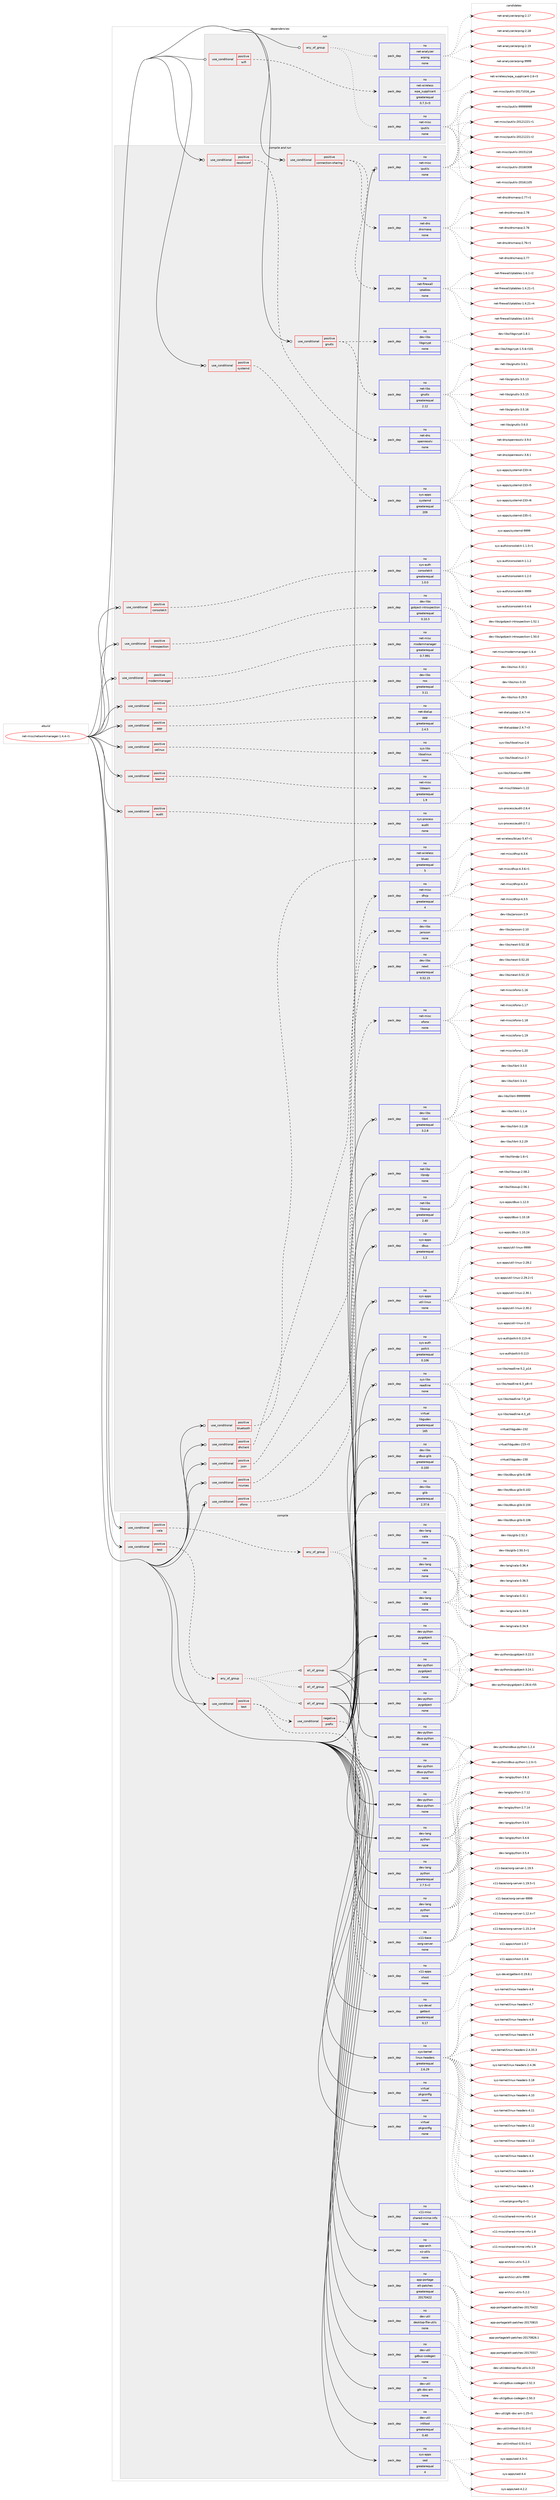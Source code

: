 digraph prolog {

# *************
# Graph options
# *************

newrank=true;
concentrate=true;
compound=true;
graph [rankdir=LR,fontname=Helvetica,fontsize=10,ranksep=1.5];#, ranksep=2.5, nodesep=0.2];
edge  [arrowhead=vee];
node  [fontname=Helvetica,fontsize=10];

# **********
# The ebuild
# **********

subgraph cluster_leftcol {
color=gray;
rank=same;
label=<<i>ebuild</i>>;
id [label="net-misc/networkmanager-1.4.4-r1", color=red, width=4, href="../net-misc/networkmanager-1.4.4-r1.svg"];
}

# ****************
# The dependencies
# ****************

subgraph cluster_midcol {
color=gray;
label=<<i>dependencies</i>>;
subgraph cluster_compile {
fillcolor="#eeeeee";
style=filled;
label=<<i>compile</i>>;
subgraph cond105914 {
dependency427701 [label=<<TABLE BORDER="0" CELLBORDER="1" CELLSPACING="0" CELLPADDING="4"><TR><TD ROWSPAN="3" CELLPADDING="10">use_conditional</TD></TR><TR><TD>positive</TD></TR><TR><TD>test</TD></TR></TABLE>>, shape=none, color=red];
subgraph any7055 {
dependency427702 [label=<<TABLE BORDER="0" CELLBORDER="1" CELLSPACING="0" CELLPADDING="4"><TR><TD CELLPADDING="10">any_of_group</TD></TR></TABLE>>, shape=none, color=red];subgraph all196 {
dependency427703 [label=<<TABLE BORDER="0" CELLBORDER="1" CELLSPACING="0" CELLPADDING="4"><TR><TD CELLPADDING="10">all_of_group</TD></TR></TABLE>>, shape=none, color=red];subgraph pack314539 {
dependency427704 [label=<<TABLE BORDER="0" CELLBORDER="1" CELLSPACING="0" CELLPADDING="4" WIDTH="220"><TR><TD ROWSPAN="6" CELLPADDING="30">pack_dep</TD></TR><TR><TD WIDTH="110">no</TD></TR><TR><TD>dev-lang</TD></TR><TR><TD>python</TD></TR><TR><TD>none</TD></TR><TR><TD></TD></TR></TABLE>>, shape=none, color=blue];
}
dependency427703:e -> dependency427704:w [weight=20,style="solid",arrowhead="inv"];
subgraph pack314540 {
dependency427705 [label=<<TABLE BORDER="0" CELLBORDER="1" CELLSPACING="0" CELLPADDING="4" WIDTH="220"><TR><TD ROWSPAN="6" CELLPADDING="30">pack_dep</TD></TR><TR><TD WIDTH="110">no</TD></TR><TR><TD>dev-python</TD></TR><TR><TD>dbus-python</TD></TR><TR><TD>none</TD></TR><TR><TD></TD></TR></TABLE>>, shape=none, color=blue];
}
dependency427703:e -> dependency427705:w [weight=20,style="solid",arrowhead="inv"];
subgraph pack314541 {
dependency427706 [label=<<TABLE BORDER="0" CELLBORDER="1" CELLSPACING="0" CELLPADDING="4" WIDTH="220"><TR><TD ROWSPAN="6" CELLPADDING="30">pack_dep</TD></TR><TR><TD WIDTH="110">no</TD></TR><TR><TD>dev-python</TD></TR><TR><TD>pygobject</TD></TR><TR><TD>none</TD></TR><TR><TD></TD></TR></TABLE>>, shape=none, color=blue];
}
dependency427703:e -> dependency427706:w [weight=20,style="solid",arrowhead="inv"];
}
dependency427702:e -> dependency427703:w [weight=20,style="dotted",arrowhead="oinv"];
subgraph all197 {
dependency427707 [label=<<TABLE BORDER="0" CELLBORDER="1" CELLSPACING="0" CELLPADDING="4"><TR><TD CELLPADDING="10">all_of_group</TD></TR></TABLE>>, shape=none, color=red];subgraph pack314542 {
dependency427708 [label=<<TABLE BORDER="0" CELLBORDER="1" CELLSPACING="0" CELLPADDING="4" WIDTH="220"><TR><TD ROWSPAN="6" CELLPADDING="30">pack_dep</TD></TR><TR><TD WIDTH="110">no</TD></TR><TR><TD>dev-lang</TD></TR><TR><TD>python</TD></TR><TR><TD>none</TD></TR><TR><TD></TD></TR></TABLE>>, shape=none, color=blue];
}
dependency427707:e -> dependency427708:w [weight=20,style="solid",arrowhead="inv"];
subgraph pack314543 {
dependency427709 [label=<<TABLE BORDER="0" CELLBORDER="1" CELLSPACING="0" CELLPADDING="4" WIDTH="220"><TR><TD ROWSPAN="6" CELLPADDING="30">pack_dep</TD></TR><TR><TD WIDTH="110">no</TD></TR><TR><TD>dev-python</TD></TR><TR><TD>dbus-python</TD></TR><TR><TD>none</TD></TR><TR><TD></TD></TR></TABLE>>, shape=none, color=blue];
}
dependency427707:e -> dependency427709:w [weight=20,style="solid",arrowhead="inv"];
subgraph pack314544 {
dependency427710 [label=<<TABLE BORDER="0" CELLBORDER="1" CELLSPACING="0" CELLPADDING="4" WIDTH="220"><TR><TD ROWSPAN="6" CELLPADDING="30">pack_dep</TD></TR><TR><TD WIDTH="110">no</TD></TR><TR><TD>dev-python</TD></TR><TR><TD>pygobject</TD></TR><TR><TD>none</TD></TR><TR><TD></TD></TR></TABLE>>, shape=none, color=blue];
}
dependency427707:e -> dependency427710:w [weight=20,style="solid",arrowhead="inv"];
}
dependency427702:e -> dependency427707:w [weight=20,style="dotted",arrowhead="oinv"];
subgraph all198 {
dependency427711 [label=<<TABLE BORDER="0" CELLBORDER="1" CELLSPACING="0" CELLPADDING="4"><TR><TD CELLPADDING="10">all_of_group</TD></TR></TABLE>>, shape=none, color=red];subgraph pack314545 {
dependency427712 [label=<<TABLE BORDER="0" CELLBORDER="1" CELLSPACING="0" CELLPADDING="4" WIDTH="220"><TR><TD ROWSPAN="6" CELLPADDING="30">pack_dep</TD></TR><TR><TD WIDTH="110">no</TD></TR><TR><TD>dev-lang</TD></TR><TR><TD>python</TD></TR><TR><TD>greaterequal</TD></TR><TR><TD>2.7.5-r2</TD></TR></TABLE>>, shape=none, color=blue];
}
dependency427711:e -> dependency427712:w [weight=20,style="solid",arrowhead="inv"];
subgraph pack314546 {
dependency427713 [label=<<TABLE BORDER="0" CELLBORDER="1" CELLSPACING="0" CELLPADDING="4" WIDTH="220"><TR><TD ROWSPAN="6" CELLPADDING="30">pack_dep</TD></TR><TR><TD WIDTH="110">no</TD></TR><TR><TD>dev-python</TD></TR><TR><TD>dbus-python</TD></TR><TR><TD>none</TD></TR><TR><TD></TD></TR></TABLE>>, shape=none, color=blue];
}
dependency427711:e -> dependency427713:w [weight=20,style="solid",arrowhead="inv"];
subgraph pack314547 {
dependency427714 [label=<<TABLE BORDER="0" CELLBORDER="1" CELLSPACING="0" CELLPADDING="4" WIDTH="220"><TR><TD ROWSPAN="6" CELLPADDING="30">pack_dep</TD></TR><TR><TD WIDTH="110">no</TD></TR><TR><TD>dev-python</TD></TR><TR><TD>pygobject</TD></TR><TR><TD>none</TD></TR><TR><TD></TD></TR></TABLE>>, shape=none, color=blue];
}
dependency427711:e -> dependency427714:w [weight=20,style="solid",arrowhead="inv"];
}
dependency427702:e -> dependency427711:w [weight=20,style="dotted",arrowhead="oinv"];
}
dependency427701:e -> dependency427702:w [weight=20,style="dashed",arrowhead="vee"];
}
id:e -> dependency427701:w [weight=20,style="solid",arrowhead="vee"];
subgraph cond105915 {
dependency427715 [label=<<TABLE BORDER="0" CELLBORDER="1" CELLSPACING="0" CELLPADDING="4"><TR><TD ROWSPAN="3" CELLPADDING="10">use_conditional</TD></TR><TR><TD>positive</TD></TR><TR><TD>test</TD></TR></TABLE>>, shape=none, color=red];
subgraph cond105916 {
dependency427716 [label=<<TABLE BORDER="0" CELLBORDER="1" CELLSPACING="0" CELLPADDING="4"><TR><TD ROWSPAN="3" CELLPADDING="10">use_conditional</TD></TR><TR><TD>negative</TD></TR><TR><TD>prefix</TD></TR></TABLE>>, shape=none, color=red];
subgraph pack314548 {
dependency427717 [label=<<TABLE BORDER="0" CELLBORDER="1" CELLSPACING="0" CELLPADDING="4" WIDTH="220"><TR><TD ROWSPAN="6" CELLPADDING="30">pack_dep</TD></TR><TR><TD WIDTH="110">no</TD></TR><TR><TD>x11-base</TD></TR><TR><TD>xorg-server</TD></TR><TR><TD>none</TD></TR><TR><TD></TD></TR></TABLE>>, shape=none, color=blue];
}
dependency427716:e -> dependency427717:w [weight=20,style="dashed",arrowhead="vee"];
}
dependency427715:e -> dependency427716:w [weight=20,style="dashed",arrowhead="vee"];
subgraph pack314549 {
dependency427718 [label=<<TABLE BORDER="0" CELLBORDER="1" CELLSPACING="0" CELLPADDING="4" WIDTH="220"><TR><TD ROWSPAN="6" CELLPADDING="30">pack_dep</TD></TR><TR><TD WIDTH="110">no</TD></TR><TR><TD>x11-apps</TD></TR><TR><TD>xhost</TD></TR><TR><TD>none</TD></TR><TR><TD></TD></TR></TABLE>>, shape=none, color=blue];
}
dependency427715:e -> dependency427718:w [weight=20,style="dashed",arrowhead="vee"];
}
id:e -> dependency427715:w [weight=20,style="solid",arrowhead="vee"];
subgraph cond105917 {
dependency427719 [label=<<TABLE BORDER="0" CELLBORDER="1" CELLSPACING="0" CELLPADDING="4"><TR><TD ROWSPAN="3" CELLPADDING="10">use_conditional</TD></TR><TR><TD>positive</TD></TR><TR><TD>vala</TD></TR></TABLE>>, shape=none, color=red];
subgraph any7056 {
dependency427720 [label=<<TABLE BORDER="0" CELLBORDER="1" CELLSPACING="0" CELLPADDING="4"><TR><TD CELLPADDING="10">any_of_group</TD></TR></TABLE>>, shape=none, color=red];subgraph pack314550 {
dependency427721 [label=<<TABLE BORDER="0" CELLBORDER="1" CELLSPACING="0" CELLPADDING="4" WIDTH="220"><TR><TD ROWSPAN="6" CELLPADDING="30">pack_dep</TD></TR><TR><TD WIDTH="110">no</TD></TR><TR><TD>dev-lang</TD></TR><TR><TD>vala</TD></TR><TR><TD>none</TD></TR><TR><TD></TD></TR></TABLE>>, shape=none, color=blue];
}
dependency427720:e -> dependency427721:w [weight=20,style="dotted",arrowhead="oinv"];
subgraph pack314551 {
dependency427722 [label=<<TABLE BORDER="0" CELLBORDER="1" CELLSPACING="0" CELLPADDING="4" WIDTH="220"><TR><TD ROWSPAN="6" CELLPADDING="30">pack_dep</TD></TR><TR><TD WIDTH="110">no</TD></TR><TR><TD>dev-lang</TD></TR><TR><TD>vala</TD></TR><TR><TD>none</TD></TR><TR><TD></TD></TR></TABLE>>, shape=none, color=blue];
}
dependency427720:e -> dependency427722:w [weight=20,style="dotted",arrowhead="oinv"];
subgraph pack314552 {
dependency427723 [label=<<TABLE BORDER="0" CELLBORDER="1" CELLSPACING="0" CELLPADDING="4" WIDTH="220"><TR><TD ROWSPAN="6" CELLPADDING="30">pack_dep</TD></TR><TR><TD WIDTH="110">no</TD></TR><TR><TD>dev-lang</TD></TR><TR><TD>vala</TD></TR><TR><TD>none</TD></TR><TR><TD></TD></TR></TABLE>>, shape=none, color=blue];
}
dependency427720:e -> dependency427723:w [weight=20,style="dotted",arrowhead="oinv"];
}
dependency427719:e -> dependency427720:w [weight=20,style="dashed",arrowhead="vee"];
}
id:e -> dependency427719:w [weight=20,style="solid",arrowhead="vee"];
subgraph pack314553 {
dependency427724 [label=<<TABLE BORDER="0" CELLBORDER="1" CELLSPACING="0" CELLPADDING="4" WIDTH="220"><TR><TD ROWSPAN="6" CELLPADDING="30">pack_dep</TD></TR><TR><TD WIDTH="110">no</TD></TR><TR><TD>app-arch</TD></TR><TR><TD>xz-utils</TD></TR><TR><TD>none</TD></TR><TR><TD></TD></TR></TABLE>>, shape=none, color=blue];
}
id:e -> dependency427724:w [weight=20,style="solid",arrowhead="vee"];
subgraph pack314554 {
dependency427725 [label=<<TABLE BORDER="0" CELLBORDER="1" CELLSPACING="0" CELLPADDING="4" WIDTH="220"><TR><TD ROWSPAN="6" CELLPADDING="30">pack_dep</TD></TR><TR><TD WIDTH="110">no</TD></TR><TR><TD>app-portage</TD></TR><TR><TD>elt-patches</TD></TR><TR><TD>greaterequal</TD></TR><TR><TD>20170422</TD></TR></TABLE>>, shape=none, color=blue];
}
id:e -> dependency427725:w [weight=20,style="solid",arrowhead="vee"];
subgraph pack314555 {
dependency427726 [label=<<TABLE BORDER="0" CELLBORDER="1" CELLSPACING="0" CELLPADDING="4" WIDTH="220"><TR><TD ROWSPAN="6" CELLPADDING="30">pack_dep</TD></TR><TR><TD WIDTH="110">no</TD></TR><TR><TD>dev-util</TD></TR><TR><TD>desktop-file-utils</TD></TR><TR><TD>none</TD></TR><TR><TD></TD></TR></TABLE>>, shape=none, color=blue];
}
id:e -> dependency427726:w [weight=20,style="solid",arrowhead="vee"];
subgraph pack314556 {
dependency427727 [label=<<TABLE BORDER="0" CELLBORDER="1" CELLSPACING="0" CELLPADDING="4" WIDTH="220"><TR><TD ROWSPAN="6" CELLPADDING="30">pack_dep</TD></TR><TR><TD WIDTH="110">no</TD></TR><TR><TD>dev-util</TD></TR><TR><TD>gdbus-codegen</TD></TR><TR><TD>none</TD></TR><TR><TD></TD></TR></TABLE>>, shape=none, color=blue];
}
id:e -> dependency427727:w [weight=20,style="solid",arrowhead="vee"];
subgraph pack314557 {
dependency427728 [label=<<TABLE BORDER="0" CELLBORDER="1" CELLSPACING="0" CELLPADDING="4" WIDTH="220"><TR><TD ROWSPAN="6" CELLPADDING="30">pack_dep</TD></TR><TR><TD WIDTH="110">no</TD></TR><TR><TD>dev-util</TD></TR><TR><TD>gtk-doc-am</TD></TR><TR><TD>none</TD></TR><TR><TD></TD></TR></TABLE>>, shape=none, color=blue];
}
id:e -> dependency427728:w [weight=20,style="solid",arrowhead="vee"];
subgraph pack314558 {
dependency427729 [label=<<TABLE BORDER="0" CELLBORDER="1" CELLSPACING="0" CELLPADDING="4" WIDTH="220"><TR><TD ROWSPAN="6" CELLPADDING="30">pack_dep</TD></TR><TR><TD WIDTH="110">no</TD></TR><TR><TD>dev-util</TD></TR><TR><TD>intltool</TD></TR><TR><TD>greaterequal</TD></TR><TR><TD>0.40</TD></TR></TABLE>>, shape=none, color=blue];
}
id:e -> dependency427729:w [weight=20,style="solid",arrowhead="vee"];
subgraph pack314559 {
dependency427730 [label=<<TABLE BORDER="0" CELLBORDER="1" CELLSPACING="0" CELLPADDING="4" WIDTH="220"><TR><TD ROWSPAN="6" CELLPADDING="30">pack_dep</TD></TR><TR><TD WIDTH="110">no</TD></TR><TR><TD>sys-apps</TD></TR><TR><TD>sed</TD></TR><TR><TD>greaterequal</TD></TR><TR><TD>4</TD></TR></TABLE>>, shape=none, color=blue];
}
id:e -> dependency427730:w [weight=20,style="solid",arrowhead="vee"];
subgraph pack314560 {
dependency427731 [label=<<TABLE BORDER="0" CELLBORDER="1" CELLSPACING="0" CELLPADDING="4" WIDTH="220"><TR><TD ROWSPAN="6" CELLPADDING="30">pack_dep</TD></TR><TR><TD WIDTH="110">no</TD></TR><TR><TD>sys-devel</TD></TR><TR><TD>gettext</TD></TR><TR><TD>greaterequal</TD></TR><TR><TD>0.17</TD></TR></TABLE>>, shape=none, color=blue];
}
id:e -> dependency427731:w [weight=20,style="solid",arrowhead="vee"];
subgraph pack314561 {
dependency427732 [label=<<TABLE BORDER="0" CELLBORDER="1" CELLSPACING="0" CELLPADDING="4" WIDTH="220"><TR><TD ROWSPAN="6" CELLPADDING="30">pack_dep</TD></TR><TR><TD WIDTH="110">no</TD></TR><TR><TD>sys-kernel</TD></TR><TR><TD>linux-headers</TD></TR><TR><TD>greaterequal</TD></TR><TR><TD>2.6.29</TD></TR></TABLE>>, shape=none, color=blue];
}
id:e -> dependency427732:w [weight=20,style="solid",arrowhead="vee"];
subgraph pack314562 {
dependency427733 [label=<<TABLE BORDER="0" CELLBORDER="1" CELLSPACING="0" CELLPADDING="4" WIDTH="220"><TR><TD ROWSPAN="6" CELLPADDING="30">pack_dep</TD></TR><TR><TD WIDTH="110">no</TD></TR><TR><TD>virtual</TD></TR><TR><TD>pkgconfig</TD></TR><TR><TD>none</TD></TR><TR><TD></TD></TR></TABLE>>, shape=none, color=blue];
}
id:e -> dependency427733:w [weight=20,style="solid",arrowhead="vee"];
subgraph pack314563 {
dependency427734 [label=<<TABLE BORDER="0" CELLBORDER="1" CELLSPACING="0" CELLPADDING="4" WIDTH="220"><TR><TD ROWSPAN="6" CELLPADDING="30">pack_dep</TD></TR><TR><TD WIDTH="110">no</TD></TR><TR><TD>virtual</TD></TR><TR><TD>pkgconfig</TD></TR><TR><TD>none</TD></TR><TR><TD></TD></TR></TABLE>>, shape=none, color=blue];
}
id:e -> dependency427734:w [weight=20,style="solid",arrowhead="vee"];
subgraph pack314564 {
dependency427735 [label=<<TABLE BORDER="0" CELLBORDER="1" CELLSPACING="0" CELLPADDING="4" WIDTH="220"><TR><TD ROWSPAN="6" CELLPADDING="30">pack_dep</TD></TR><TR><TD WIDTH="110">no</TD></TR><TR><TD>x11-misc</TD></TR><TR><TD>shared-mime-info</TD></TR><TR><TD>none</TD></TR><TR><TD></TD></TR></TABLE>>, shape=none, color=blue];
}
id:e -> dependency427735:w [weight=20,style="solid",arrowhead="vee"];
}
subgraph cluster_compileandrun {
fillcolor="#eeeeee";
style=filled;
label=<<i>compile and run</i>>;
subgraph cond105918 {
dependency427736 [label=<<TABLE BORDER="0" CELLBORDER="1" CELLSPACING="0" CELLPADDING="4"><TR><TD ROWSPAN="3" CELLPADDING="10">use_conditional</TD></TR><TR><TD>positive</TD></TR><TR><TD>audit</TD></TR></TABLE>>, shape=none, color=red];
subgraph pack314565 {
dependency427737 [label=<<TABLE BORDER="0" CELLBORDER="1" CELLSPACING="0" CELLPADDING="4" WIDTH="220"><TR><TD ROWSPAN="6" CELLPADDING="30">pack_dep</TD></TR><TR><TD WIDTH="110">no</TD></TR><TR><TD>sys-process</TD></TR><TR><TD>audit</TD></TR><TR><TD>none</TD></TR><TR><TD></TD></TR></TABLE>>, shape=none, color=blue];
}
dependency427736:e -> dependency427737:w [weight=20,style="dashed",arrowhead="vee"];
}
id:e -> dependency427736:w [weight=20,style="solid",arrowhead="odotvee"];
subgraph cond105919 {
dependency427738 [label=<<TABLE BORDER="0" CELLBORDER="1" CELLSPACING="0" CELLPADDING="4"><TR><TD ROWSPAN="3" CELLPADDING="10">use_conditional</TD></TR><TR><TD>positive</TD></TR><TR><TD>bluetooth</TD></TR></TABLE>>, shape=none, color=red];
subgraph pack314566 {
dependency427739 [label=<<TABLE BORDER="0" CELLBORDER="1" CELLSPACING="0" CELLPADDING="4" WIDTH="220"><TR><TD ROWSPAN="6" CELLPADDING="30">pack_dep</TD></TR><TR><TD WIDTH="110">no</TD></TR><TR><TD>net-wireless</TD></TR><TR><TD>bluez</TD></TR><TR><TD>greaterequal</TD></TR><TR><TD>5</TD></TR></TABLE>>, shape=none, color=blue];
}
dependency427738:e -> dependency427739:w [weight=20,style="dashed",arrowhead="vee"];
}
id:e -> dependency427738:w [weight=20,style="solid",arrowhead="odotvee"];
subgraph cond105920 {
dependency427740 [label=<<TABLE BORDER="0" CELLBORDER="1" CELLSPACING="0" CELLPADDING="4"><TR><TD ROWSPAN="3" CELLPADDING="10">use_conditional</TD></TR><TR><TD>positive</TD></TR><TR><TD>connection-sharing</TD></TR></TABLE>>, shape=none, color=red];
subgraph pack314567 {
dependency427741 [label=<<TABLE BORDER="0" CELLBORDER="1" CELLSPACING="0" CELLPADDING="4" WIDTH="220"><TR><TD ROWSPAN="6" CELLPADDING="30">pack_dep</TD></TR><TR><TD WIDTH="110">no</TD></TR><TR><TD>net-dns</TD></TR><TR><TD>dnsmasq</TD></TR><TR><TD>none</TD></TR><TR><TD></TD></TR></TABLE>>, shape=none, color=blue];
}
dependency427740:e -> dependency427741:w [weight=20,style="dashed",arrowhead="vee"];
subgraph pack314568 {
dependency427742 [label=<<TABLE BORDER="0" CELLBORDER="1" CELLSPACING="0" CELLPADDING="4" WIDTH="220"><TR><TD ROWSPAN="6" CELLPADDING="30">pack_dep</TD></TR><TR><TD WIDTH="110">no</TD></TR><TR><TD>net-firewall</TD></TR><TR><TD>iptables</TD></TR><TR><TD>none</TD></TR><TR><TD></TD></TR></TABLE>>, shape=none, color=blue];
}
dependency427740:e -> dependency427742:w [weight=20,style="dashed",arrowhead="vee"];
}
id:e -> dependency427740:w [weight=20,style="solid",arrowhead="odotvee"];
subgraph cond105921 {
dependency427743 [label=<<TABLE BORDER="0" CELLBORDER="1" CELLSPACING="0" CELLPADDING="4"><TR><TD ROWSPAN="3" CELLPADDING="10">use_conditional</TD></TR><TR><TD>positive</TD></TR><TR><TD>consolekit</TD></TR></TABLE>>, shape=none, color=red];
subgraph pack314569 {
dependency427744 [label=<<TABLE BORDER="0" CELLBORDER="1" CELLSPACING="0" CELLPADDING="4" WIDTH="220"><TR><TD ROWSPAN="6" CELLPADDING="30">pack_dep</TD></TR><TR><TD WIDTH="110">no</TD></TR><TR><TD>sys-auth</TD></TR><TR><TD>consolekit</TD></TR><TR><TD>greaterequal</TD></TR><TR><TD>1.0.0</TD></TR></TABLE>>, shape=none, color=blue];
}
dependency427743:e -> dependency427744:w [weight=20,style="dashed",arrowhead="vee"];
}
id:e -> dependency427743:w [weight=20,style="solid",arrowhead="odotvee"];
subgraph cond105922 {
dependency427745 [label=<<TABLE BORDER="0" CELLBORDER="1" CELLSPACING="0" CELLPADDING="4"><TR><TD ROWSPAN="3" CELLPADDING="10">use_conditional</TD></TR><TR><TD>positive</TD></TR><TR><TD>dhclient</TD></TR></TABLE>>, shape=none, color=red];
subgraph pack314570 {
dependency427746 [label=<<TABLE BORDER="0" CELLBORDER="1" CELLSPACING="0" CELLPADDING="4" WIDTH="220"><TR><TD ROWSPAN="6" CELLPADDING="30">pack_dep</TD></TR><TR><TD WIDTH="110">no</TD></TR><TR><TD>net-misc</TD></TR><TR><TD>dhcp</TD></TR><TR><TD>greaterequal</TD></TR><TR><TD>4</TD></TR></TABLE>>, shape=none, color=blue];
}
dependency427745:e -> dependency427746:w [weight=20,style="dashed",arrowhead="vee"];
}
id:e -> dependency427745:w [weight=20,style="solid",arrowhead="odotvee"];
subgraph cond105923 {
dependency427747 [label=<<TABLE BORDER="0" CELLBORDER="1" CELLSPACING="0" CELLPADDING="4"><TR><TD ROWSPAN="3" CELLPADDING="10">use_conditional</TD></TR><TR><TD>positive</TD></TR><TR><TD>gnutls</TD></TR></TABLE>>, shape=none, color=red];
subgraph pack314571 {
dependency427748 [label=<<TABLE BORDER="0" CELLBORDER="1" CELLSPACING="0" CELLPADDING="4" WIDTH="220"><TR><TD ROWSPAN="6" CELLPADDING="30">pack_dep</TD></TR><TR><TD WIDTH="110">no</TD></TR><TR><TD>dev-libs</TD></TR><TR><TD>libgcrypt</TD></TR><TR><TD>none</TD></TR><TR><TD></TD></TR></TABLE>>, shape=none, color=blue];
}
dependency427747:e -> dependency427748:w [weight=20,style="dashed",arrowhead="vee"];
subgraph pack314572 {
dependency427749 [label=<<TABLE BORDER="0" CELLBORDER="1" CELLSPACING="0" CELLPADDING="4" WIDTH="220"><TR><TD ROWSPAN="6" CELLPADDING="30">pack_dep</TD></TR><TR><TD WIDTH="110">no</TD></TR><TR><TD>net-libs</TD></TR><TR><TD>gnutls</TD></TR><TR><TD>greaterequal</TD></TR><TR><TD>2.12</TD></TR></TABLE>>, shape=none, color=blue];
}
dependency427747:e -> dependency427749:w [weight=20,style="dashed",arrowhead="vee"];
}
id:e -> dependency427747:w [weight=20,style="solid",arrowhead="odotvee"];
subgraph cond105924 {
dependency427750 [label=<<TABLE BORDER="0" CELLBORDER="1" CELLSPACING="0" CELLPADDING="4"><TR><TD ROWSPAN="3" CELLPADDING="10">use_conditional</TD></TR><TR><TD>positive</TD></TR><TR><TD>introspection</TD></TR></TABLE>>, shape=none, color=red];
subgraph pack314573 {
dependency427751 [label=<<TABLE BORDER="0" CELLBORDER="1" CELLSPACING="0" CELLPADDING="4" WIDTH="220"><TR><TD ROWSPAN="6" CELLPADDING="30">pack_dep</TD></TR><TR><TD WIDTH="110">no</TD></TR><TR><TD>dev-libs</TD></TR><TR><TD>gobject-introspection</TD></TR><TR><TD>greaterequal</TD></TR><TR><TD>0.10.3</TD></TR></TABLE>>, shape=none, color=blue];
}
dependency427750:e -> dependency427751:w [weight=20,style="dashed",arrowhead="vee"];
}
id:e -> dependency427750:w [weight=20,style="solid",arrowhead="odotvee"];
subgraph cond105925 {
dependency427752 [label=<<TABLE BORDER="0" CELLBORDER="1" CELLSPACING="0" CELLPADDING="4"><TR><TD ROWSPAN="3" CELLPADDING="10">use_conditional</TD></TR><TR><TD>positive</TD></TR><TR><TD>json</TD></TR></TABLE>>, shape=none, color=red];
subgraph pack314574 {
dependency427753 [label=<<TABLE BORDER="0" CELLBORDER="1" CELLSPACING="0" CELLPADDING="4" WIDTH="220"><TR><TD ROWSPAN="6" CELLPADDING="30">pack_dep</TD></TR><TR><TD WIDTH="110">no</TD></TR><TR><TD>dev-libs</TD></TR><TR><TD>jansson</TD></TR><TR><TD>none</TD></TR><TR><TD></TD></TR></TABLE>>, shape=none, color=blue];
}
dependency427752:e -> dependency427753:w [weight=20,style="dashed",arrowhead="vee"];
}
id:e -> dependency427752:w [weight=20,style="solid",arrowhead="odotvee"];
subgraph cond105926 {
dependency427754 [label=<<TABLE BORDER="0" CELLBORDER="1" CELLSPACING="0" CELLPADDING="4"><TR><TD ROWSPAN="3" CELLPADDING="10">use_conditional</TD></TR><TR><TD>positive</TD></TR><TR><TD>modemmanager</TD></TR></TABLE>>, shape=none, color=red];
subgraph pack314575 {
dependency427755 [label=<<TABLE BORDER="0" CELLBORDER="1" CELLSPACING="0" CELLPADDING="4" WIDTH="220"><TR><TD ROWSPAN="6" CELLPADDING="30">pack_dep</TD></TR><TR><TD WIDTH="110">no</TD></TR><TR><TD>net-misc</TD></TR><TR><TD>modemmanager</TD></TR><TR><TD>greaterequal</TD></TR><TR><TD>0.7.991</TD></TR></TABLE>>, shape=none, color=blue];
}
dependency427754:e -> dependency427755:w [weight=20,style="dashed",arrowhead="vee"];
}
id:e -> dependency427754:w [weight=20,style="solid",arrowhead="odotvee"];
subgraph cond105927 {
dependency427756 [label=<<TABLE BORDER="0" CELLBORDER="1" CELLSPACING="0" CELLPADDING="4"><TR><TD ROWSPAN="3" CELLPADDING="10">use_conditional</TD></TR><TR><TD>positive</TD></TR><TR><TD>ncurses</TD></TR></TABLE>>, shape=none, color=red];
subgraph pack314576 {
dependency427757 [label=<<TABLE BORDER="0" CELLBORDER="1" CELLSPACING="0" CELLPADDING="4" WIDTH="220"><TR><TD ROWSPAN="6" CELLPADDING="30">pack_dep</TD></TR><TR><TD WIDTH="110">no</TD></TR><TR><TD>dev-libs</TD></TR><TR><TD>newt</TD></TR><TR><TD>greaterequal</TD></TR><TR><TD>0.52.15</TD></TR></TABLE>>, shape=none, color=blue];
}
dependency427756:e -> dependency427757:w [weight=20,style="dashed",arrowhead="vee"];
}
id:e -> dependency427756:w [weight=20,style="solid",arrowhead="odotvee"];
subgraph cond105928 {
dependency427758 [label=<<TABLE BORDER="0" CELLBORDER="1" CELLSPACING="0" CELLPADDING="4"><TR><TD ROWSPAN="3" CELLPADDING="10">use_conditional</TD></TR><TR><TD>positive</TD></TR><TR><TD>nss</TD></TR></TABLE>>, shape=none, color=red];
subgraph pack314577 {
dependency427759 [label=<<TABLE BORDER="0" CELLBORDER="1" CELLSPACING="0" CELLPADDING="4" WIDTH="220"><TR><TD ROWSPAN="6" CELLPADDING="30">pack_dep</TD></TR><TR><TD WIDTH="110">no</TD></TR><TR><TD>dev-libs</TD></TR><TR><TD>nss</TD></TR><TR><TD>greaterequal</TD></TR><TR><TD>3.11</TD></TR></TABLE>>, shape=none, color=blue];
}
dependency427758:e -> dependency427759:w [weight=20,style="dashed",arrowhead="vee"];
}
id:e -> dependency427758:w [weight=20,style="solid",arrowhead="odotvee"];
subgraph cond105929 {
dependency427760 [label=<<TABLE BORDER="0" CELLBORDER="1" CELLSPACING="0" CELLPADDING="4"><TR><TD ROWSPAN="3" CELLPADDING="10">use_conditional</TD></TR><TR><TD>positive</TD></TR><TR><TD>ofono</TD></TR></TABLE>>, shape=none, color=red];
subgraph pack314578 {
dependency427761 [label=<<TABLE BORDER="0" CELLBORDER="1" CELLSPACING="0" CELLPADDING="4" WIDTH="220"><TR><TD ROWSPAN="6" CELLPADDING="30">pack_dep</TD></TR><TR><TD WIDTH="110">no</TD></TR><TR><TD>net-misc</TD></TR><TR><TD>ofono</TD></TR><TR><TD>none</TD></TR><TR><TD></TD></TR></TABLE>>, shape=none, color=blue];
}
dependency427760:e -> dependency427761:w [weight=20,style="dashed",arrowhead="vee"];
}
id:e -> dependency427760:w [weight=20,style="solid",arrowhead="odotvee"];
subgraph cond105930 {
dependency427762 [label=<<TABLE BORDER="0" CELLBORDER="1" CELLSPACING="0" CELLPADDING="4"><TR><TD ROWSPAN="3" CELLPADDING="10">use_conditional</TD></TR><TR><TD>positive</TD></TR><TR><TD>ppp</TD></TR></TABLE>>, shape=none, color=red];
subgraph pack314579 {
dependency427763 [label=<<TABLE BORDER="0" CELLBORDER="1" CELLSPACING="0" CELLPADDING="4" WIDTH="220"><TR><TD ROWSPAN="6" CELLPADDING="30">pack_dep</TD></TR><TR><TD WIDTH="110">no</TD></TR><TR><TD>net-dialup</TD></TR><TR><TD>ppp</TD></TR><TR><TD>greaterequal</TD></TR><TR><TD>2.4.5</TD></TR></TABLE>>, shape=none, color=blue];
}
dependency427762:e -> dependency427763:w [weight=20,style="dashed",arrowhead="vee"];
}
id:e -> dependency427762:w [weight=20,style="solid",arrowhead="odotvee"];
subgraph cond105931 {
dependency427764 [label=<<TABLE BORDER="0" CELLBORDER="1" CELLSPACING="0" CELLPADDING="4"><TR><TD ROWSPAN="3" CELLPADDING="10">use_conditional</TD></TR><TR><TD>positive</TD></TR><TR><TD>resolvconf</TD></TR></TABLE>>, shape=none, color=red];
subgraph pack314580 {
dependency427765 [label=<<TABLE BORDER="0" CELLBORDER="1" CELLSPACING="0" CELLPADDING="4" WIDTH="220"><TR><TD ROWSPAN="6" CELLPADDING="30">pack_dep</TD></TR><TR><TD WIDTH="110">no</TD></TR><TR><TD>net-dns</TD></TR><TR><TD>openresolv</TD></TR><TR><TD>none</TD></TR><TR><TD></TD></TR></TABLE>>, shape=none, color=blue];
}
dependency427764:e -> dependency427765:w [weight=20,style="dashed",arrowhead="vee"];
}
id:e -> dependency427764:w [weight=20,style="solid",arrowhead="odotvee"];
subgraph cond105932 {
dependency427766 [label=<<TABLE BORDER="0" CELLBORDER="1" CELLSPACING="0" CELLPADDING="4"><TR><TD ROWSPAN="3" CELLPADDING="10">use_conditional</TD></TR><TR><TD>positive</TD></TR><TR><TD>selinux</TD></TR></TABLE>>, shape=none, color=red];
subgraph pack314581 {
dependency427767 [label=<<TABLE BORDER="0" CELLBORDER="1" CELLSPACING="0" CELLPADDING="4" WIDTH="220"><TR><TD ROWSPAN="6" CELLPADDING="30">pack_dep</TD></TR><TR><TD WIDTH="110">no</TD></TR><TR><TD>sys-libs</TD></TR><TR><TD>libselinux</TD></TR><TR><TD>none</TD></TR><TR><TD></TD></TR></TABLE>>, shape=none, color=blue];
}
dependency427766:e -> dependency427767:w [weight=20,style="dashed",arrowhead="vee"];
}
id:e -> dependency427766:w [weight=20,style="solid",arrowhead="odotvee"];
subgraph cond105933 {
dependency427768 [label=<<TABLE BORDER="0" CELLBORDER="1" CELLSPACING="0" CELLPADDING="4"><TR><TD ROWSPAN="3" CELLPADDING="10">use_conditional</TD></TR><TR><TD>positive</TD></TR><TR><TD>systemd</TD></TR></TABLE>>, shape=none, color=red];
subgraph pack314582 {
dependency427769 [label=<<TABLE BORDER="0" CELLBORDER="1" CELLSPACING="0" CELLPADDING="4" WIDTH="220"><TR><TD ROWSPAN="6" CELLPADDING="30">pack_dep</TD></TR><TR><TD WIDTH="110">no</TD></TR><TR><TD>sys-apps</TD></TR><TR><TD>systemd</TD></TR><TR><TD>greaterequal</TD></TR><TR><TD>209</TD></TR></TABLE>>, shape=none, color=blue];
}
dependency427768:e -> dependency427769:w [weight=20,style="dashed",arrowhead="vee"];
}
id:e -> dependency427768:w [weight=20,style="solid",arrowhead="odotvee"];
subgraph cond105934 {
dependency427770 [label=<<TABLE BORDER="0" CELLBORDER="1" CELLSPACING="0" CELLPADDING="4"><TR><TD ROWSPAN="3" CELLPADDING="10">use_conditional</TD></TR><TR><TD>positive</TD></TR><TR><TD>teamd</TD></TR></TABLE>>, shape=none, color=red];
subgraph pack314583 {
dependency427771 [label=<<TABLE BORDER="0" CELLBORDER="1" CELLSPACING="0" CELLPADDING="4" WIDTH="220"><TR><TD ROWSPAN="6" CELLPADDING="30">pack_dep</TD></TR><TR><TD WIDTH="110">no</TD></TR><TR><TD>net-misc</TD></TR><TR><TD>libteam</TD></TR><TR><TD>greaterequal</TD></TR><TR><TD>1.9</TD></TR></TABLE>>, shape=none, color=blue];
}
dependency427770:e -> dependency427771:w [weight=20,style="dashed",arrowhead="vee"];
}
id:e -> dependency427770:w [weight=20,style="solid",arrowhead="odotvee"];
subgraph pack314584 {
dependency427772 [label=<<TABLE BORDER="0" CELLBORDER="1" CELLSPACING="0" CELLPADDING="4" WIDTH="220"><TR><TD ROWSPAN="6" CELLPADDING="30">pack_dep</TD></TR><TR><TD WIDTH="110">no</TD></TR><TR><TD>dev-libs</TD></TR><TR><TD>dbus-glib</TD></TR><TR><TD>greaterequal</TD></TR><TR><TD>0.100</TD></TR></TABLE>>, shape=none, color=blue];
}
id:e -> dependency427772:w [weight=20,style="solid",arrowhead="odotvee"];
subgraph pack314585 {
dependency427773 [label=<<TABLE BORDER="0" CELLBORDER="1" CELLSPACING="0" CELLPADDING="4" WIDTH="220"><TR><TD ROWSPAN="6" CELLPADDING="30">pack_dep</TD></TR><TR><TD WIDTH="110">no</TD></TR><TR><TD>dev-libs</TD></TR><TR><TD>glib</TD></TR><TR><TD>greaterequal</TD></TR><TR><TD>2.37.6</TD></TR></TABLE>>, shape=none, color=blue];
}
id:e -> dependency427773:w [weight=20,style="solid",arrowhead="odotvee"];
subgraph pack314586 {
dependency427774 [label=<<TABLE BORDER="0" CELLBORDER="1" CELLSPACING="0" CELLPADDING="4" WIDTH="220"><TR><TD ROWSPAN="6" CELLPADDING="30">pack_dep</TD></TR><TR><TD WIDTH="110">no</TD></TR><TR><TD>dev-libs</TD></TR><TR><TD>libnl</TD></TR><TR><TD>greaterequal</TD></TR><TR><TD>3.2.8</TD></TR></TABLE>>, shape=none, color=blue];
}
id:e -> dependency427774:w [weight=20,style="solid",arrowhead="odotvee"];
subgraph pack314587 {
dependency427775 [label=<<TABLE BORDER="0" CELLBORDER="1" CELLSPACING="0" CELLPADDING="4" WIDTH="220"><TR><TD ROWSPAN="6" CELLPADDING="30">pack_dep</TD></TR><TR><TD WIDTH="110">no</TD></TR><TR><TD>net-libs</TD></TR><TR><TD>libndp</TD></TR><TR><TD>none</TD></TR><TR><TD></TD></TR></TABLE>>, shape=none, color=blue];
}
id:e -> dependency427775:w [weight=20,style="solid",arrowhead="odotvee"];
subgraph pack314588 {
dependency427776 [label=<<TABLE BORDER="0" CELLBORDER="1" CELLSPACING="0" CELLPADDING="4" WIDTH="220"><TR><TD ROWSPAN="6" CELLPADDING="30">pack_dep</TD></TR><TR><TD WIDTH="110">no</TD></TR><TR><TD>net-libs</TD></TR><TR><TD>libsoup</TD></TR><TR><TD>greaterequal</TD></TR><TR><TD>2.40</TD></TR></TABLE>>, shape=none, color=blue];
}
id:e -> dependency427776:w [weight=20,style="solid",arrowhead="odotvee"];
subgraph pack314589 {
dependency427777 [label=<<TABLE BORDER="0" CELLBORDER="1" CELLSPACING="0" CELLPADDING="4" WIDTH="220"><TR><TD ROWSPAN="6" CELLPADDING="30">pack_dep</TD></TR><TR><TD WIDTH="110">no</TD></TR><TR><TD>net-misc</TD></TR><TR><TD>iputils</TD></TR><TR><TD>none</TD></TR><TR><TD></TD></TR></TABLE>>, shape=none, color=blue];
}
id:e -> dependency427777:w [weight=20,style="solid",arrowhead="odotvee"];
subgraph pack314590 {
dependency427778 [label=<<TABLE BORDER="0" CELLBORDER="1" CELLSPACING="0" CELLPADDING="4" WIDTH="220"><TR><TD ROWSPAN="6" CELLPADDING="30">pack_dep</TD></TR><TR><TD WIDTH="110">no</TD></TR><TR><TD>sys-apps</TD></TR><TR><TD>dbus</TD></TR><TR><TD>greaterequal</TD></TR><TR><TD>1.2</TD></TR></TABLE>>, shape=none, color=blue];
}
id:e -> dependency427778:w [weight=20,style="solid",arrowhead="odotvee"];
subgraph pack314591 {
dependency427779 [label=<<TABLE BORDER="0" CELLBORDER="1" CELLSPACING="0" CELLPADDING="4" WIDTH="220"><TR><TD ROWSPAN="6" CELLPADDING="30">pack_dep</TD></TR><TR><TD WIDTH="110">no</TD></TR><TR><TD>sys-apps</TD></TR><TR><TD>util-linux</TD></TR><TR><TD>none</TD></TR><TR><TD></TD></TR></TABLE>>, shape=none, color=blue];
}
id:e -> dependency427779:w [weight=20,style="solid",arrowhead="odotvee"];
subgraph pack314592 {
dependency427780 [label=<<TABLE BORDER="0" CELLBORDER="1" CELLSPACING="0" CELLPADDING="4" WIDTH="220"><TR><TD ROWSPAN="6" CELLPADDING="30">pack_dep</TD></TR><TR><TD WIDTH="110">no</TD></TR><TR><TD>sys-auth</TD></TR><TR><TD>polkit</TD></TR><TR><TD>greaterequal</TD></TR><TR><TD>0.106</TD></TR></TABLE>>, shape=none, color=blue];
}
id:e -> dependency427780:w [weight=20,style="solid",arrowhead="odotvee"];
subgraph pack314593 {
dependency427781 [label=<<TABLE BORDER="0" CELLBORDER="1" CELLSPACING="0" CELLPADDING="4" WIDTH="220"><TR><TD ROWSPAN="6" CELLPADDING="30">pack_dep</TD></TR><TR><TD WIDTH="110">no</TD></TR><TR><TD>sys-libs</TD></TR><TR><TD>readline</TD></TR><TR><TD>none</TD></TR><TR><TD></TD></TR></TABLE>>, shape=none, color=blue];
}
id:e -> dependency427781:w [weight=20,style="solid",arrowhead="odotvee"];
subgraph pack314594 {
dependency427782 [label=<<TABLE BORDER="0" CELLBORDER="1" CELLSPACING="0" CELLPADDING="4" WIDTH="220"><TR><TD ROWSPAN="6" CELLPADDING="30">pack_dep</TD></TR><TR><TD WIDTH="110">no</TD></TR><TR><TD>virtual</TD></TR><TR><TD>libgudev</TD></TR><TR><TD>greaterequal</TD></TR><TR><TD>165</TD></TR></TABLE>>, shape=none, color=blue];
}
id:e -> dependency427782:w [weight=20,style="solid",arrowhead="odotvee"];
}
subgraph cluster_run {
fillcolor="#eeeeee";
style=filled;
label=<<i>run</i>>;
subgraph any7057 {
dependency427783 [label=<<TABLE BORDER="0" CELLBORDER="1" CELLSPACING="0" CELLPADDING="4"><TR><TD CELLPADDING="10">any_of_group</TD></TR></TABLE>>, shape=none, color=red];subgraph pack314595 {
dependency427784 [label=<<TABLE BORDER="0" CELLBORDER="1" CELLSPACING="0" CELLPADDING="4" WIDTH="220"><TR><TD ROWSPAN="6" CELLPADDING="30">pack_dep</TD></TR><TR><TD WIDTH="110">no</TD></TR><TR><TD>net-misc</TD></TR><TR><TD>iputils</TD></TR><TR><TD>none</TD></TR><TR><TD></TD></TR></TABLE>>, shape=none, color=blue];
}
dependency427783:e -> dependency427784:w [weight=20,style="dotted",arrowhead="oinv"];
subgraph pack314596 {
dependency427785 [label=<<TABLE BORDER="0" CELLBORDER="1" CELLSPACING="0" CELLPADDING="4" WIDTH="220"><TR><TD ROWSPAN="6" CELLPADDING="30">pack_dep</TD></TR><TR><TD WIDTH="110">no</TD></TR><TR><TD>net-analyzer</TD></TR><TR><TD>arping</TD></TR><TR><TD>none</TD></TR><TR><TD></TD></TR></TABLE>>, shape=none, color=blue];
}
dependency427783:e -> dependency427785:w [weight=20,style="dotted",arrowhead="oinv"];
}
id:e -> dependency427783:w [weight=20,style="solid",arrowhead="odot"];
subgraph cond105935 {
dependency427786 [label=<<TABLE BORDER="0" CELLBORDER="1" CELLSPACING="0" CELLPADDING="4"><TR><TD ROWSPAN="3" CELLPADDING="10">use_conditional</TD></TR><TR><TD>positive</TD></TR><TR><TD>wifi</TD></TR></TABLE>>, shape=none, color=red];
subgraph pack314597 {
dependency427787 [label=<<TABLE BORDER="0" CELLBORDER="1" CELLSPACING="0" CELLPADDING="4" WIDTH="220"><TR><TD ROWSPAN="6" CELLPADDING="30">pack_dep</TD></TR><TR><TD WIDTH="110">no</TD></TR><TR><TD>net-wireless</TD></TR><TR><TD>wpa_supplicant</TD></TR><TR><TD>greaterequal</TD></TR><TR><TD>0.7.3-r3</TD></TR></TABLE>>, shape=none, color=blue];
}
dependency427786:e -> dependency427787:w [weight=20,style="dashed",arrowhead="vee"];
}
id:e -> dependency427786:w [weight=20,style="solid",arrowhead="odot"];
}
}

# **************
# The candidates
# **************

subgraph cluster_choices {
rank=same;
color=gray;
label=<<i>candidates</i>>;

subgraph choice314539 {
color=black;
nodesep=1;
choice10010111845108971101034711212111610411111045504655464950 [label="dev-lang/python-2.7.12", color=red, width=4,href="../dev-lang/python-2.7.12.svg"];
choice10010111845108971101034711212111610411111045504655464952 [label="dev-lang/python-2.7.14", color=red, width=4,href="../dev-lang/python-2.7.14.svg"];
choice100101118451089711010347112121116104111110455146524653 [label="dev-lang/python-3.4.5", color=red, width=4,href="../dev-lang/python-3.4.5.svg"];
choice100101118451089711010347112121116104111110455146524654 [label="dev-lang/python-3.4.6", color=red, width=4,href="../dev-lang/python-3.4.6.svg"];
choice100101118451089711010347112121116104111110455146534652 [label="dev-lang/python-3.5.4", color=red, width=4,href="../dev-lang/python-3.5.4.svg"];
choice100101118451089711010347112121116104111110455146544651 [label="dev-lang/python-3.6.3", color=red, width=4,href="../dev-lang/python-3.6.3.svg"];
dependency427704:e -> choice10010111845108971101034711212111610411111045504655464950:w [style=dotted,weight="100"];
dependency427704:e -> choice10010111845108971101034711212111610411111045504655464952:w [style=dotted,weight="100"];
dependency427704:e -> choice100101118451089711010347112121116104111110455146524653:w [style=dotted,weight="100"];
dependency427704:e -> choice100101118451089711010347112121116104111110455146524654:w [style=dotted,weight="100"];
dependency427704:e -> choice100101118451089711010347112121116104111110455146534652:w [style=dotted,weight="100"];
dependency427704:e -> choice100101118451089711010347112121116104111110455146544651:w [style=dotted,weight="100"];
}
subgraph choice314540 {
color=black;
nodesep=1;
choice100101118451121211161041111104710098117115451121211161041111104549465046484511449 [label="dev-python/dbus-python-1.2.0-r1", color=red, width=4,href="../dev-python/dbus-python-1.2.0-r1.svg"];
choice10010111845112121116104111110471009811711545112121116104111110454946504652 [label="dev-python/dbus-python-1.2.4", color=red, width=4,href="../dev-python/dbus-python-1.2.4.svg"];
dependency427705:e -> choice100101118451121211161041111104710098117115451121211161041111104549465046484511449:w [style=dotted,weight="100"];
dependency427705:e -> choice10010111845112121116104111110471009811711545112121116104111110454946504652:w [style=dotted,weight="100"];
}
subgraph choice314541 {
color=black;
nodesep=1;
choice1001011184511212111610411111047112121103111981061019911645504650564654451145353 [label="dev-python/pygobject-2.28.6-r55", color=red, width=4,href="../dev-python/pygobject-2.28.6-r55.svg"];
choice1001011184511212111610411111047112121103111981061019911645514650504648 [label="dev-python/pygobject-3.22.0", color=red, width=4,href="../dev-python/pygobject-3.22.0.svg"];
choice1001011184511212111610411111047112121103111981061019911645514650524649 [label="dev-python/pygobject-3.24.1", color=red, width=4,href="../dev-python/pygobject-3.24.1.svg"];
dependency427706:e -> choice1001011184511212111610411111047112121103111981061019911645504650564654451145353:w [style=dotted,weight="100"];
dependency427706:e -> choice1001011184511212111610411111047112121103111981061019911645514650504648:w [style=dotted,weight="100"];
dependency427706:e -> choice1001011184511212111610411111047112121103111981061019911645514650524649:w [style=dotted,weight="100"];
}
subgraph choice314542 {
color=black;
nodesep=1;
choice10010111845108971101034711212111610411111045504655464950 [label="dev-lang/python-2.7.12", color=red, width=4,href="../dev-lang/python-2.7.12.svg"];
choice10010111845108971101034711212111610411111045504655464952 [label="dev-lang/python-2.7.14", color=red, width=4,href="../dev-lang/python-2.7.14.svg"];
choice100101118451089711010347112121116104111110455146524653 [label="dev-lang/python-3.4.5", color=red, width=4,href="../dev-lang/python-3.4.5.svg"];
choice100101118451089711010347112121116104111110455146524654 [label="dev-lang/python-3.4.6", color=red, width=4,href="../dev-lang/python-3.4.6.svg"];
choice100101118451089711010347112121116104111110455146534652 [label="dev-lang/python-3.5.4", color=red, width=4,href="../dev-lang/python-3.5.4.svg"];
choice100101118451089711010347112121116104111110455146544651 [label="dev-lang/python-3.6.3", color=red, width=4,href="../dev-lang/python-3.6.3.svg"];
dependency427708:e -> choice10010111845108971101034711212111610411111045504655464950:w [style=dotted,weight="100"];
dependency427708:e -> choice10010111845108971101034711212111610411111045504655464952:w [style=dotted,weight="100"];
dependency427708:e -> choice100101118451089711010347112121116104111110455146524653:w [style=dotted,weight="100"];
dependency427708:e -> choice100101118451089711010347112121116104111110455146524654:w [style=dotted,weight="100"];
dependency427708:e -> choice100101118451089711010347112121116104111110455146534652:w [style=dotted,weight="100"];
dependency427708:e -> choice100101118451089711010347112121116104111110455146544651:w [style=dotted,weight="100"];
}
subgraph choice314543 {
color=black;
nodesep=1;
choice100101118451121211161041111104710098117115451121211161041111104549465046484511449 [label="dev-python/dbus-python-1.2.0-r1", color=red, width=4,href="../dev-python/dbus-python-1.2.0-r1.svg"];
choice10010111845112121116104111110471009811711545112121116104111110454946504652 [label="dev-python/dbus-python-1.2.4", color=red, width=4,href="../dev-python/dbus-python-1.2.4.svg"];
dependency427709:e -> choice100101118451121211161041111104710098117115451121211161041111104549465046484511449:w [style=dotted,weight="100"];
dependency427709:e -> choice10010111845112121116104111110471009811711545112121116104111110454946504652:w [style=dotted,weight="100"];
}
subgraph choice314544 {
color=black;
nodesep=1;
choice1001011184511212111610411111047112121103111981061019911645504650564654451145353 [label="dev-python/pygobject-2.28.6-r55", color=red, width=4,href="../dev-python/pygobject-2.28.6-r55.svg"];
choice1001011184511212111610411111047112121103111981061019911645514650504648 [label="dev-python/pygobject-3.22.0", color=red, width=4,href="../dev-python/pygobject-3.22.0.svg"];
choice1001011184511212111610411111047112121103111981061019911645514650524649 [label="dev-python/pygobject-3.24.1", color=red, width=4,href="../dev-python/pygobject-3.24.1.svg"];
dependency427710:e -> choice1001011184511212111610411111047112121103111981061019911645504650564654451145353:w [style=dotted,weight="100"];
dependency427710:e -> choice1001011184511212111610411111047112121103111981061019911645514650504648:w [style=dotted,weight="100"];
dependency427710:e -> choice1001011184511212111610411111047112121103111981061019911645514650524649:w [style=dotted,weight="100"];
}
subgraph choice314545 {
color=black;
nodesep=1;
choice10010111845108971101034711212111610411111045504655464950 [label="dev-lang/python-2.7.12", color=red, width=4,href="../dev-lang/python-2.7.12.svg"];
choice10010111845108971101034711212111610411111045504655464952 [label="dev-lang/python-2.7.14", color=red, width=4,href="../dev-lang/python-2.7.14.svg"];
choice100101118451089711010347112121116104111110455146524653 [label="dev-lang/python-3.4.5", color=red, width=4,href="../dev-lang/python-3.4.5.svg"];
choice100101118451089711010347112121116104111110455146524654 [label="dev-lang/python-3.4.6", color=red, width=4,href="../dev-lang/python-3.4.6.svg"];
choice100101118451089711010347112121116104111110455146534652 [label="dev-lang/python-3.5.4", color=red, width=4,href="../dev-lang/python-3.5.4.svg"];
choice100101118451089711010347112121116104111110455146544651 [label="dev-lang/python-3.6.3", color=red, width=4,href="../dev-lang/python-3.6.3.svg"];
dependency427712:e -> choice10010111845108971101034711212111610411111045504655464950:w [style=dotted,weight="100"];
dependency427712:e -> choice10010111845108971101034711212111610411111045504655464952:w [style=dotted,weight="100"];
dependency427712:e -> choice100101118451089711010347112121116104111110455146524653:w [style=dotted,weight="100"];
dependency427712:e -> choice100101118451089711010347112121116104111110455146524654:w [style=dotted,weight="100"];
dependency427712:e -> choice100101118451089711010347112121116104111110455146534652:w [style=dotted,weight="100"];
dependency427712:e -> choice100101118451089711010347112121116104111110455146544651:w [style=dotted,weight="100"];
}
subgraph choice314546 {
color=black;
nodesep=1;
choice100101118451121211161041111104710098117115451121211161041111104549465046484511449 [label="dev-python/dbus-python-1.2.0-r1", color=red, width=4,href="../dev-python/dbus-python-1.2.0-r1.svg"];
choice10010111845112121116104111110471009811711545112121116104111110454946504652 [label="dev-python/dbus-python-1.2.4", color=red, width=4,href="../dev-python/dbus-python-1.2.4.svg"];
dependency427713:e -> choice100101118451121211161041111104710098117115451121211161041111104549465046484511449:w [style=dotted,weight="100"];
dependency427713:e -> choice10010111845112121116104111110471009811711545112121116104111110454946504652:w [style=dotted,weight="100"];
}
subgraph choice314547 {
color=black;
nodesep=1;
choice1001011184511212111610411111047112121103111981061019911645504650564654451145353 [label="dev-python/pygobject-2.28.6-r55", color=red, width=4,href="../dev-python/pygobject-2.28.6-r55.svg"];
choice1001011184511212111610411111047112121103111981061019911645514650504648 [label="dev-python/pygobject-3.22.0", color=red, width=4,href="../dev-python/pygobject-3.22.0.svg"];
choice1001011184511212111610411111047112121103111981061019911645514650524649 [label="dev-python/pygobject-3.24.1", color=red, width=4,href="../dev-python/pygobject-3.24.1.svg"];
dependency427714:e -> choice1001011184511212111610411111047112121103111981061019911645504650564654451145353:w [style=dotted,weight="100"];
dependency427714:e -> choice1001011184511212111610411111047112121103111981061019911645514650504648:w [style=dotted,weight="100"];
dependency427714:e -> choice1001011184511212111610411111047112121103111981061019911645514650524649:w [style=dotted,weight="100"];
}
subgraph choice314548 {
color=black;
nodesep=1;
choice12049494598971151014712011111410345115101114118101114454946495046524511455 [label="x11-base/xorg-server-1.12.4-r7", color=red, width=4,href="../x11-base/xorg-server-1.12.4-r7.svg"];
choice12049494598971151014712011111410345115101114118101114454946495346504511452 [label="x11-base/xorg-server-1.15.2-r4", color=red, width=4,href="../x11-base/xorg-server-1.15.2-r4.svg"];
choice1204949459897115101471201111141034511510111411810111445494649574653 [label="x11-base/xorg-server-1.19.5", color=red, width=4,href="../x11-base/xorg-server-1.19.5.svg"];
choice12049494598971151014712011111410345115101114118101114454946495746534511449 [label="x11-base/xorg-server-1.19.5-r1", color=red, width=4,href="../x11-base/xorg-server-1.19.5-r1.svg"];
choice120494945989711510147120111114103451151011141181011144557575757 [label="x11-base/xorg-server-9999", color=red, width=4,href="../x11-base/xorg-server-9999.svg"];
dependency427717:e -> choice12049494598971151014712011111410345115101114118101114454946495046524511455:w [style=dotted,weight="100"];
dependency427717:e -> choice12049494598971151014712011111410345115101114118101114454946495346504511452:w [style=dotted,weight="100"];
dependency427717:e -> choice1204949459897115101471201111141034511510111411810111445494649574653:w [style=dotted,weight="100"];
dependency427717:e -> choice12049494598971151014712011111410345115101114118101114454946495746534511449:w [style=dotted,weight="100"];
dependency427717:e -> choice120494945989711510147120111114103451151011141181011144557575757:w [style=dotted,weight="100"];
}
subgraph choice314549 {
color=black;
nodesep=1;
choice1204949459711211211547120104111115116454946484654 [label="x11-apps/xhost-1.0.6", color=red, width=4,href="../x11-apps/xhost-1.0.6.svg"];
choice1204949459711211211547120104111115116454946484655 [label="x11-apps/xhost-1.0.7", color=red, width=4,href="../x11-apps/xhost-1.0.7.svg"];
dependency427718:e -> choice1204949459711211211547120104111115116454946484654:w [style=dotted,weight="100"];
dependency427718:e -> choice1204949459711211211547120104111115116454946484655:w [style=dotted,weight="100"];
}
subgraph choice314550 {
color=black;
nodesep=1;
choice100101118451089711010347118971089745484651504649 [label="dev-lang/vala-0.32.1", color=red, width=4,href="../dev-lang/vala-0.32.1.svg"];
choice100101118451089711010347118971089745484651524656 [label="dev-lang/vala-0.34.8", color=red, width=4,href="../dev-lang/vala-0.34.8.svg"];
choice100101118451089711010347118971089745484651524657 [label="dev-lang/vala-0.34.9", color=red, width=4,href="../dev-lang/vala-0.34.9.svg"];
choice100101118451089711010347118971089745484651544652 [label="dev-lang/vala-0.36.4", color=red, width=4,href="../dev-lang/vala-0.36.4.svg"];
choice100101118451089711010347118971089745484651544653 [label="dev-lang/vala-0.36.5", color=red, width=4,href="../dev-lang/vala-0.36.5.svg"];
dependency427721:e -> choice100101118451089711010347118971089745484651504649:w [style=dotted,weight="100"];
dependency427721:e -> choice100101118451089711010347118971089745484651524656:w [style=dotted,weight="100"];
dependency427721:e -> choice100101118451089711010347118971089745484651524657:w [style=dotted,weight="100"];
dependency427721:e -> choice100101118451089711010347118971089745484651544652:w [style=dotted,weight="100"];
dependency427721:e -> choice100101118451089711010347118971089745484651544653:w [style=dotted,weight="100"];
}
subgraph choice314551 {
color=black;
nodesep=1;
choice100101118451089711010347118971089745484651504649 [label="dev-lang/vala-0.32.1", color=red, width=4,href="../dev-lang/vala-0.32.1.svg"];
choice100101118451089711010347118971089745484651524656 [label="dev-lang/vala-0.34.8", color=red, width=4,href="../dev-lang/vala-0.34.8.svg"];
choice100101118451089711010347118971089745484651524657 [label="dev-lang/vala-0.34.9", color=red, width=4,href="../dev-lang/vala-0.34.9.svg"];
choice100101118451089711010347118971089745484651544652 [label="dev-lang/vala-0.36.4", color=red, width=4,href="../dev-lang/vala-0.36.4.svg"];
choice100101118451089711010347118971089745484651544653 [label="dev-lang/vala-0.36.5", color=red, width=4,href="../dev-lang/vala-0.36.5.svg"];
dependency427722:e -> choice100101118451089711010347118971089745484651504649:w [style=dotted,weight="100"];
dependency427722:e -> choice100101118451089711010347118971089745484651524656:w [style=dotted,weight="100"];
dependency427722:e -> choice100101118451089711010347118971089745484651524657:w [style=dotted,weight="100"];
dependency427722:e -> choice100101118451089711010347118971089745484651544652:w [style=dotted,weight="100"];
dependency427722:e -> choice100101118451089711010347118971089745484651544653:w [style=dotted,weight="100"];
}
subgraph choice314552 {
color=black;
nodesep=1;
choice100101118451089711010347118971089745484651504649 [label="dev-lang/vala-0.32.1", color=red, width=4,href="../dev-lang/vala-0.32.1.svg"];
choice100101118451089711010347118971089745484651524656 [label="dev-lang/vala-0.34.8", color=red, width=4,href="../dev-lang/vala-0.34.8.svg"];
choice100101118451089711010347118971089745484651524657 [label="dev-lang/vala-0.34.9", color=red, width=4,href="../dev-lang/vala-0.34.9.svg"];
choice100101118451089711010347118971089745484651544652 [label="dev-lang/vala-0.36.4", color=red, width=4,href="../dev-lang/vala-0.36.4.svg"];
choice100101118451089711010347118971089745484651544653 [label="dev-lang/vala-0.36.5", color=red, width=4,href="../dev-lang/vala-0.36.5.svg"];
dependency427723:e -> choice100101118451089711010347118971089745484651504649:w [style=dotted,weight="100"];
dependency427723:e -> choice100101118451089711010347118971089745484651524656:w [style=dotted,weight="100"];
dependency427723:e -> choice100101118451089711010347118971089745484651524657:w [style=dotted,weight="100"];
dependency427723:e -> choice100101118451089711010347118971089745484651544652:w [style=dotted,weight="100"];
dependency427723:e -> choice100101118451089711010347118971089745484651544653:w [style=dotted,weight="100"];
}
subgraph choice314553 {
color=black;
nodesep=1;
choice971121124597114991044712012245117116105108115455346504650 [label="app-arch/xz-utils-5.2.2", color=red, width=4,href="../app-arch/xz-utils-5.2.2.svg"];
choice971121124597114991044712012245117116105108115455346504651 [label="app-arch/xz-utils-5.2.3", color=red, width=4,href="../app-arch/xz-utils-5.2.3.svg"];
choice9711211245971149910447120122451171161051081154557575757 [label="app-arch/xz-utils-9999", color=red, width=4,href="../app-arch/xz-utils-9999.svg"];
dependency427724:e -> choice971121124597114991044712012245117116105108115455346504650:w [style=dotted,weight="100"];
dependency427724:e -> choice971121124597114991044712012245117116105108115455346504651:w [style=dotted,weight="100"];
dependency427724:e -> choice9711211245971149910447120122451171161051081154557575757:w [style=dotted,weight="100"];
}
subgraph choice314554 {
color=black;
nodesep=1;
choice97112112451121111141169710310147101108116451129711699104101115455048495548514955 [label="app-portage/elt-patches-20170317", color=red, width=4,href="../app-portage/elt-patches-20170317.svg"];
choice97112112451121111141169710310147101108116451129711699104101115455048495548525050 [label="app-portage/elt-patches-20170422", color=red, width=4,href="../app-portage/elt-patches-20170422.svg"];
choice97112112451121111141169710310147101108116451129711699104101115455048495548564953 [label="app-portage/elt-patches-20170815", color=red, width=4,href="../app-portage/elt-patches-20170815.svg"];
choice971121124511211111411697103101471011081164511297116991041011154550484955485650544649 [label="app-portage/elt-patches-20170826.1", color=red, width=4,href="../app-portage/elt-patches-20170826.1.svg"];
dependency427725:e -> choice97112112451121111141169710310147101108116451129711699104101115455048495548514955:w [style=dotted,weight="100"];
dependency427725:e -> choice97112112451121111141169710310147101108116451129711699104101115455048495548525050:w [style=dotted,weight="100"];
dependency427725:e -> choice97112112451121111141169710310147101108116451129711699104101115455048495548564953:w [style=dotted,weight="100"];
dependency427725:e -> choice971121124511211111411697103101471011081164511297116991041011154550484955485650544649:w [style=dotted,weight="100"];
}
subgraph choice314555 {
color=black;
nodesep=1;
choice100101118451171161051084710010111510711611111245102105108101451171161051081154548465051 [label="dev-util/desktop-file-utils-0.23", color=red, width=4,href="../dev-util/desktop-file-utils-0.23.svg"];
dependency427726:e -> choice100101118451171161051084710010111510711611111245102105108101451171161051081154548465051:w [style=dotted,weight="100"];
}
subgraph choice314556 {
color=black;
nodesep=1;
choice100101118451171161051084710310098117115459911110010110310111045504653484651 [label="dev-util/gdbus-codegen-2.50.3", color=red, width=4,href="../dev-util/gdbus-codegen-2.50.3.svg"];
choice100101118451171161051084710310098117115459911110010110310111045504653504651 [label="dev-util/gdbus-codegen-2.52.3", color=red, width=4,href="../dev-util/gdbus-codegen-2.52.3.svg"];
dependency427727:e -> choice100101118451171161051084710310098117115459911110010110310111045504653484651:w [style=dotted,weight="100"];
dependency427727:e -> choice100101118451171161051084710310098117115459911110010110310111045504653504651:w [style=dotted,weight="100"];
}
subgraph choice314557 {
color=black;
nodesep=1;
choice10010111845117116105108471031161074510011199459710945494650534511449 [label="dev-util/gtk-doc-am-1.25-r1", color=red, width=4,href="../dev-util/gtk-doc-am-1.25-r1.svg"];
dependency427728:e -> choice10010111845117116105108471031161074510011199459710945494650534511449:w [style=dotted,weight="100"];
}
subgraph choice314558 {
color=black;
nodesep=1;
choice1001011184511711610510847105110116108116111111108454846534946484511449 [label="dev-util/intltool-0.51.0-r1", color=red, width=4,href="../dev-util/intltool-0.51.0-r1.svg"];
choice1001011184511711610510847105110116108116111111108454846534946484511450 [label="dev-util/intltool-0.51.0-r2", color=red, width=4,href="../dev-util/intltool-0.51.0-r2.svg"];
dependency427729:e -> choice1001011184511711610510847105110116108116111111108454846534946484511449:w [style=dotted,weight="100"];
dependency427729:e -> choice1001011184511711610510847105110116108116111111108454846534946484511450:w [style=dotted,weight="100"];
}
subgraph choice314559 {
color=black;
nodesep=1;
choice115121115459711211211547115101100455246504650 [label="sys-apps/sed-4.2.2", color=red, width=4,href="../sys-apps/sed-4.2.2.svg"];
choice115121115459711211211547115101100455246514511449 [label="sys-apps/sed-4.3-r1", color=red, width=4,href="../sys-apps/sed-4.3-r1.svg"];
choice11512111545971121121154711510110045524652 [label="sys-apps/sed-4.4", color=red, width=4,href="../sys-apps/sed-4.4.svg"];
dependency427730:e -> choice115121115459711211211547115101100455246504650:w [style=dotted,weight="100"];
dependency427730:e -> choice115121115459711211211547115101100455246514511449:w [style=dotted,weight="100"];
dependency427730:e -> choice11512111545971121121154711510110045524652:w [style=dotted,weight="100"];
}
subgraph choice314560 {
color=black;
nodesep=1;
choice1151211154510010111810110847103101116116101120116454846495746564649 [label="sys-devel/gettext-0.19.8.1", color=red, width=4,href="../sys-devel/gettext-0.19.8.1.svg"];
dependency427731:e -> choice1151211154510010111810110847103101116116101120116454846495746564649:w [style=dotted,weight="100"];
}
subgraph choice314561 {
color=black;
nodesep=1;
choice11512111545107101114110101108471081051101171204510410197100101114115455046524651514651 [label="sys-kernel/linux-headers-2.4.33.3", color=red, width=4,href="../sys-kernel/linux-headers-2.4.33.3.svg"];
choice1151211154510710111411010110847108105110117120451041019710010111411545504652465154 [label="sys-kernel/linux-headers-2.4.36", color=red, width=4,href="../sys-kernel/linux-headers-2.4.36.svg"];
choice115121115451071011141101011084710810511011712045104101971001011141154551464956 [label="sys-kernel/linux-headers-3.18", color=red, width=4,href="../sys-kernel/linux-headers-3.18.svg"];
choice115121115451071011141101011084710810511011712045104101971001011141154552464948 [label="sys-kernel/linux-headers-4.10", color=red, width=4,href="../sys-kernel/linux-headers-4.10.svg"];
choice115121115451071011141101011084710810511011712045104101971001011141154552464949 [label="sys-kernel/linux-headers-4.11", color=red, width=4,href="../sys-kernel/linux-headers-4.11.svg"];
choice115121115451071011141101011084710810511011712045104101971001011141154552464950 [label="sys-kernel/linux-headers-4.12", color=red, width=4,href="../sys-kernel/linux-headers-4.12.svg"];
choice115121115451071011141101011084710810511011712045104101971001011141154552464951 [label="sys-kernel/linux-headers-4.13", color=red, width=4,href="../sys-kernel/linux-headers-4.13.svg"];
choice1151211154510710111411010110847108105110117120451041019710010111411545524651 [label="sys-kernel/linux-headers-4.3", color=red, width=4,href="../sys-kernel/linux-headers-4.3.svg"];
choice1151211154510710111411010110847108105110117120451041019710010111411545524652 [label="sys-kernel/linux-headers-4.4", color=red, width=4,href="../sys-kernel/linux-headers-4.4.svg"];
choice1151211154510710111411010110847108105110117120451041019710010111411545524653 [label="sys-kernel/linux-headers-4.5", color=red, width=4,href="../sys-kernel/linux-headers-4.5.svg"];
choice1151211154510710111411010110847108105110117120451041019710010111411545524654 [label="sys-kernel/linux-headers-4.6", color=red, width=4,href="../sys-kernel/linux-headers-4.6.svg"];
choice1151211154510710111411010110847108105110117120451041019710010111411545524655 [label="sys-kernel/linux-headers-4.7", color=red, width=4,href="../sys-kernel/linux-headers-4.7.svg"];
choice1151211154510710111411010110847108105110117120451041019710010111411545524656 [label="sys-kernel/linux-headers-4.8", color=red, width=4,href="../sys-kernel/linux-headers-4.8.svg"];
choice1151211154510710111411010110847108105110117120451041019710010111411545524657 [label="sys-kernel/linux-headers-4.9", color=red, width=4,href="../sys-kernel/linux-headers-4.9.svg"];
dependency427732:e -> choice11512111545107101114110101108471081051101171204510410197100101114115455046524651514651:w [style=dotted,weight="100"];
dependency427732:e -> choice1151211154510710111411010110847108105110117120451041019710010111411545504652465154:w [style=dotted,weight="100"];
dependency427732:e -> choice115121115451071011141101011084710810511011712045104101971001011141154551464956:w [style=dotted,weight="100"];
dependency427732:e -> choice115121115451071011141101011084710810511011712045104101971001011141154552464948:w [style=dotted,weight="100"];
dependency427732:e -> choice115121115451071011141101011084710810511011712045104101971001011141154552464949:w [style=dotted,weight="100"];
dependency427732:e -> choice115121115451071011141101011084710810511011712045104101971001011141154552464950:w [style=dotted,weight="100"];
dependency427732:e -> choice115121115451071011141101011084710810511011712045104101971001011141154552464951:w [style=dotted,weight="100"];
dependency427732:e -> choice1151211154510710111411010110847108105110117120451041019710010111411545524651:w [style=dotted,weight="100"];
dependency427732:e -> choice1151211154510710111411010110847108105110117120451041019710010111411545524652:w [style=dotted,weight="100"];
dependency427732:e -> choice1151211154510710111411010110847108105110117120451041019710010111411545524653:w [style=dotted,weight="100"];
dependency427732:e -> choice1151211154510710111411010110847108105110117120451041019710010111411545524654:w [style=dotted,weight="100"];
dependency427732:e -> choice1151211154510710111411010110847108105110117120451041019710010111411545524655:w [style=dotted,weight="100"];
dependency427732:e -> choice1151211154510710111411010110847108105110117120451041019710010111411545524656:w [style=dotted,weight="100"];
dependency427732:e -> choice1151211154510710111411010110847108105110117120451041019710010111411545524657:w [style=dotted,weight="100"];
}
subgraph choice314562 {
color=black;
nodesep=1;
choice11810511411611797108471121071039911111010210510345484511449 [label="virtual/pkgconfig-0-r1", color=red, width=4,href="../virtual/pkgconfig-0-r1.svg"];
dependency427733:e -> choice11810511411611797108471121071039911111010210510345484511449:w [style=dotted,weight="100"];
}
subgraph choice314563 {
color=black;
nodesep=1;
choice11810511411611797108471121071039911111010210510345484511449 [label="virtual/pkgconfig-0-r1", color=red, width=4,href="../virtual/pkgconfig-0-r1.svg"];
dependency427734:e -> choice11810511411611797108471121071039911111010210510345484511449:w [style=dotted,weight="100"];
}
subgraph choice314564 {
color=black;
nodesep=1;
choice120494945109105115994711510497114101100451091051091014510511010211145494652 [label="x11-misc/shared-mime-info-1.4", color=red, width=4,href="../x11-misc/shared-mime-info-1.4.svg"];
choice120494945109105115994711510497114101100451091051091014510511010211145494656 [label="x11-misc/shared-mime-info-1.8", color=red, width=4,href="../x11-misc/shared-mime-info-1.8.svg"];
choice120494945109105115994711510497114101100451091051091014510511010211145494657 [label="x11-misc/shared-mime-info-1.9", color=red, width=4,href="../x11-misc/shared-mime-info-1.9.svg"];
dependency427735:e -> choice120494945109105115994711510497114101100451091051091014510511010211145494652:w [style=dotted,weight="100"];
dependency427735:e -> choice120494945109105115994711510497114101100451091051091014510511010211145494656:w [style=dotted,weight="100"];
dependency427735:e -> choice120494945109105115994711510497114101100451091051091014510511010211145494657:w [style=dotted,weight="100"];
}
subgraph choice314565 {
color=black;
nodesep=1;
choice11512111545112114111991011151154797117100105116455046544652 [label="sys-process/audit-2.6.4", color=red, width=4,href="../sys-process/audit-2.6.4.svg"];
choice11512111545112114111991011151154797117100105116455046554649 [label="sys-process/audit-2.7.1", color=red, width=4,href="../sys-process/audit-2.7.1.svg"];
dependency427737:e -> choice11512111545112114111991011151154797117100105116455046544652:w [style=dotted,weight="100"];
dependency427737:e -> choice11512111545112114111991011151154797117100105116455046554649:w [style=dotted,weight="100"];
}
subgraph choice314566 {
color=black;
nodesep=1;
choice11010111645119105114101108101115115479810811710112245534652554511449 [label="net-wireless/bluez-5.47-r1", color=red, width=4,href="../net-wireless/bluez-5.47-r1.svg"];
dependency427739:e -> choice11010111645119105114101108101115115479810811710112245534652554511449:w [style=dotted,weight="100"];
}
subgraph choice314567 {
color=black;
nodesep=1;
choice1101011164510011011547100110115109971151134550465554 [label="net-dns/dnsmasq-2.76", color=red, width=4,href="../net-dns/dnsmasq-2.76.svg"];
choice11010111645100110115471001101151099711511345504655544511449 [label="net-dns/dnsmasq-2.76-r1", color=red, width=4,href="../net-dns/dnsmasq-2.76-r1.svg"];
choice1101011164510011011547100110115109971151134550465555 [label="net-dns/dnsmasq-2.77", color=red, width=4,href="../net-dns/dnsmasq-2.77.svg"];
choice11010111645100110115471001101151099711511345504655554511449 [label="net-dns/dnsmasq-2.77-r1", color=red, width=4,href="../net-dns/dnsmasq-2.77-r1.svg"];
choice1101011164510011011547100110115109971151134550465556 [label="net-dns/dnsmasq-2.78", color=red, width=4,href="../net-dns/dnsmasq-2.78.svg"];
dependency427741:e -> choice1101011164510011011547100110115109971151134550465554:w [style=dotted,weight="100"];
dependency427741:e -> choice11010111645100110115471001101151099711511345504655544511449:w [style=dotted,weight="100"];
dependency427741:e -> choice1101011164510011011547100110115109971151134550465555:w [style=dotted,weight="100"];
dependency427741:e -> choice11010111645100110115471001101151099711511345504655554511449:w [style=dotted,weight="100"];
dependency427741:e -> choice1101011164510011011547100110115109971151134550465556:w [style=dotted,weight="100"];
}
subgraph choice314568 {
color=black;
nodesep=1;
choice1101011164510210511410111997108108471051121169798108101115454946524650494511449 [label="net-firewall/iptables-1.4.21-r1", color=red, width=4,href="../net-firewall/iptables-1.4.21-r1.svg"];
choice1101011164510210511410111997108108471051121169798108101115454946524650494511452 [label="net-firewall/iptables-1.4.21-r4", color=red, width=4,href="../net-firewall/iptables-1.4.21-r4.svg"];
choice11010111645102105114101119971081084710511211697981081011154549465446484511449 [label="net-firewall/iptables-1.6.0-r1", color=red, width=4,href="../net-firewall/iptables-1.6.0-r1.svg"];
choice11010111645102105114101119971081084710511211697981081011154549465446494511450 [label="net-firewall/iptables-1.6.1-r2", color=red, width=4,href="../net-firewall/iptables-1.6.1-r2.svg"];
dependency427742:e -> choice1101011164510210511410111997108108471051121169798108101115454946524650494511449:w [style=dotted,weight="100"];
dependency427742:e -> choice1101011164510210511410111997108108471051121169798108101115454946524650494511452:w [style=dotted,weight="100"];
dependency427742:e -> choice11010111645102105114101119971081084710511211697981081011154549465446484511449:w [style=dotted,weight="100"];
dependency427742:e -> choice11010111645102105114101119971081084710511211697981081011154549465446494511450:w [style=dotted,weight="100"];
}
subgraph choice314569 {
color=black;
nodesep=1;
choice11512111545971171161044799111110115111108101107105116454846524654 [label="sys-auth/consolekit-0.4.6", color=red, width=4,href="../sys-auth/consolekit-0.4.6.svg"];
choice115121115459711711610447991111101151111081011071051164549464946484511449 [label="sys-auth/consolekit-1.1.0-r1", color=red, width=4,href="../sys-auth/consolekit-1.1.0-r1.svg"];
choice11512111545971171161044799111110115111108101107105116454946494650 [label="sys-auth/consolekit-1.1.2", color=red, width=4,href="../sys-auth/consolekit-1.1.2.svg"];
choice11512111545971171161044799111110115111108101107105116454946504648 [label="sys-auth/consolekit-1.2.0", color=red, width=4,href="../sys-auth/consolekit-1.2.0.svg"];
choice115121115459711711610447991111101151111081011071051164557575757 [label="sys-auth/consolekit-9999", color=red, width=4,href="../sys-auth/consolekit-9999.svg"];
dependency427744:e -> choice11512111545971171161044799111110115111108101107105116454846524654:w [style=dotted,weight="100"];
dependency427744:e -> choice115121115459711711610447991111101151111081011071051164549464946484511449:w [style=dotted,weight="100"];
dependency427744:e -> choice11512111545971171161044799111110115111108101107105116454946494650:w [style=dotted,weight="100"];
dependency427744:e -> choice11512111545971171161044799111110115111108101107105116454946504648:w [style=dotted,weight="100"];
dependency427744:e -> choice115121115459711711610447991111101151111081011071051164557575757:w [style=dotted,weight="100"];
}
subgraph choice314570 {
color=black;
nodesep=1;
choice11010111645109105115994710010499112455246514652 [label="net-misc/dhcp-4.3.4", color=red, width=4,href="../net-misc/dhcp-4.3.4.svg"];
choice11010111645109105115994710010499112455246514653 [label="net-misc/dhcp-4.3.5", color=red, width=4,href="../net-misc/dhcp-4.3.5.svg"];
choice11010111645109105115994710010499112455246514654 [label="net-misc/dhcp-4.3.6", color=red, width=4,href="../net-misc/dhcp-4.3.6.svg"];
choice110101116451091051159947100104991124552465146544511449 [label="net-misc/dhcp-4.3.6-r1", color=red, width=4,href="../net-misc/dhcp-4.3.6-r1.svg"];
dependency427746:e -> choice11010111645109105115994710010499112455246514652:w [style=dotted,weight="100"];
dependency427746:e -> choice11010111645109105115994710010499112455246514653:w [style=dotted,weight="100"];
dependency427746:e -> choice11010111645109105115994710010499112455246514654:w [style=dotted,weight="100"];
dependency427746:e -> choice110101116451091051159947100104991124552465146544511449:w [style=dotted,weight="100"];
}
subgraph choice314571 {
color=black;
nodesep=1;
choice100101118451081059811547108105981039911412111211645494653465445114494849 [label="dev-libs/libgcrypt-1.5.6-r101", color=red, width=4,href="../dev-libs/libgcrypt-1.5.6-r101.svg"];
choice1001011184510810598115471081059810399114121112116454946564649 [label="dev-libs/libgcrypt-1.8.1", color=red, width=4,href="../dev-libs/libgcrypt-1.8.1.svg"];
dependency427748:e -> choice100101118451081059811547108105981039911412111211645494653465445114494849:w [style=dotted,weight="100"];
dependency427748:e -> choice1001011184510810598115471081059810399114121112116454946564649:w [style=dotted,weight="100"];
}
subgraph choice314572 {
color=black;
nodesep=1;
choice11010111645108105981154710311011711610811545514653464951 [label="net-libs/gnutls-3.5.13", color=red, width=4,href="../net-libs/gnutls-3.5.13.svg"];
choice11010111645108105981154710311011711610811545514653464953 [label="net-libs/gnutls-3.5.15", color=red, width=4,href="../net-libs/gnutls-3.5.15.svg"];
choice11010111645108105981154710311011711610811545514653464954 [label="net-libs/gnutls-3.5.16", color=red, width=4,href="../net-libs/gnutls-3.5.16.svg"];
choice110101116451081059811547103110117116108115455146544648 [label="net-libs/gnutls-3.6.0", color=red, width=4,href="../net-libs/gnutls-3.6.0.svg"];
choice110101116451081059811547103110117116108115455146544649 [label="net-libs/gnutls-3.6.1", color=red, width=4,href="../net-libs/gnutls-3.6.1.svg"];
dependency427749:e -> choice11010111645108105981154710311011711610811545514653464951:w [style=dotted,weight="100"];
dependency427749:e -> choice11010111645108105981154710311011711610811545514653464953:w [style=dotted,weight="100"];
dependency427749:e -> choice11010111645108105981154710311011711610811545514653464954:w [style=dotted,weight="100"];
dependency427749:e -> choice110101116451081059811547103110117116108115455146544648:w [style=dotted,weight="100"];
dependency427749:e -> choice110101116451081059811547103110117116108115455146544649:w [style=dotted,weight="100"];
}
subgraph choice314573 {
color=black;
nodesep=1;
choice1001011184510810598115471031119810610199116451051101161141111151121019911610511111045494653484648 [label="dev-libs/gobject-introspection-1.50.0", color=red, width=4,href="../dev-libs/gobject-introspection-1.50.0.svg"];
choice1001011184510810598115471031119810610199116451051101161141111151121019911610511111045494653504649 [label="dev-libs/gobject-introspection-1.52.1", color=red, width=4,href="../dev-libs/gobject-introspection-1.52.1.svg"];
dependency427751:e -> choice1001011184510810598115471031119810610199116451051101161141111151121019911610511111045494653484648:w [style=dotted,weight="100"];
dependency427751:e -> choice1001011184510810598115471031119810610199116451051101161141111151121019911610511111045494653504649:w [style=dotted,weight="100"];
}
subgraph choice314574 {
color=black;
nodesep=1;
choice100101118451081059811547106971101151151111104550464948 [label="dev-libs/jansson-2.10", color=red, width=4,href="../dev-libs/jansson-2.10.svg"];
choice1001011184510810598115471069711011511511111045504657 [label="dev-libs/jansson-2.9", color=red, width=4,href="../dev-libs/jansson-2.9.svg"];
dependency427753:e -> choice100101118451081059811547106971101151151111104550464948:w [style=dotted,weight="100"];
dependency427753:e -> choice1001011184510810598115471069711011511511111045504657:w [style=dotted,weight="100"];
}
subgraph choice314575 {
color=black;
nodesep=1;
choice1101011164510910511599471091111001011091099711097103101114454946544652 [label="net-misc/modemmanager-1.6.4", color=red, width=4,href="../net-misc/modemmanager-1.6.4.svg"];
dependency427755:e -> choice1101011164510910511599471091111001011091099711097103101114454946544652:w [style=dotted,weight="100"];
}
subgraph choice314576 {
color=black;
nodesep=1;
choice1001011184510810598115471101011191164548465350464953 [label="dev-libs/newt-0.52.15", color=red, width=4,href="../dev-libs/newt-0.52.15.svg"];
choice1001011184510810598115471101011191164548465350464956 [label="dev-libs/newt-0.52.18", color=red, width=4,href="../dev-libs/newt-0.52.18.svg"];
choice1001011184510810598115471101011191164548465350465048 [label="dev-libs/newt-0.52.20", color=red, width=4,href="../dev-libs/newt-0.52.20.svg"];
dependency427757:e -> choice1001011184510810598115471101011191164548465350464953:w [style=dotted,weight="100"];
dependency427757:e -> choice1001011184510810598115471101011191164548465350464956:w [style=dotted,weight="100"];
dependency427757:e -> choice1001011184510810598115471101011191164548465350465048:w [style=dotted,weight="100"];
}
subgraph choice314577 {
color=black;
nodesep=1;
choice10010111845108105981154711011511545514650574653 [label="dev-libs/nss-3.29.5", color=red, width=4,href="../dev-libs/nss-3.29.5.svg"];
choice10010111845108105981154711011511545514651504649 [label="dev-libs/nss-3.32.1", color=red, width=4,href="../dev-libs/nss-3.32.1.svg"];
choice1001011184510810598115471101151154551465151 [label="dev-libs/nss-3.33", color=red, width=4,href="../dev-libs/nss-3.33.svg"];
dependency427759:e -> choice10010111845108105981154711011511545514650574653:w [style=dotted,weight="100"];
dependency427759:e -> choice10010111845108105981154711011511545514651504649:w [style=dotted,weight="100"];
dependency427759:e -> choice1001011184510810598115471101151154551465151:w [style=dotted,weight="100"];
}
subgraph choice314578 {
color=black;
nodesep=1;
choice1101011164510910511599471111021111101114549464954 [label="net-misc/ofono-1.16", color=red, width=4,href="../net-misc/ofono-1.16.svg"];
choice1101011164510910511599471111021111101114549464955 [label="net-misc/ofono-1.17", color=red, width=4,href="../net-misc/ofono-1.17.svg"];
choice1101011164510910511599471111021111101114549464956 [label="net-misc/ofono-1.18", color=red, width=4,href="../net-misc/ofono-1.18.svg"];
choice1101011164510910511599471111021111101114549464957 [label="net-misc/ofono-1.19", color=red, width=4,href="../net-misc/ofono-1.19.svg"];
choice1101011164510910511599471111021111101114549465048 [label="net-misc/ofono-1.20", color=red, width=4,href="../net-misc/ofono-1.20.svg"];
dependency427761:e -> choice1101011164510910511599471111021111101114549464954:w [style=dotted,weight="100"];
dependency427761:e -> choice1101011164510910511599471111021111101114549464955:w [style=dotted,weight="100"];
dependency427761:e -> choice1101011164510910511599471111021111101114549464956:w [style=dotted,weight="100"];
dependency427761:e -> choice1101011164510910511599471111021111101114549464957:w [style=dotted,weight="100"];
dependency427761:e -> choice1101011164510910511599471111021111101114549465048:w [style=dotted,weight="100"];
}
subgraph choice314579 {
color=black;
nodesep=1;
choice1101011164510010597108117112471121121124550465246554511451 [label="net-dialup/ppp-2.4.7-r3", color=red, width=4,href="../net-dialup/ppp-2.4.7-r3.svg"];
choice1101011164510010597108117112471121121124550465246554511452 [label="net-dialup/ppp-2.4.7-r4", color=red, width=4,href="../net-dialup/ppp-2.4.7-r4.svg"];
dependency427763:e -> choice1101011164510010597108117112471121121124550465246554511451:w [style=dotted,weight="100"];
dependency427763:e -> choice1101011164510010597108117112471121121124550465246554511452:w [style=dotted,weight="100"];
}
subgraph choice314580 {
color=black;
nodesep=1;
choice1101011164510011011547111112101110114101115111108118455146564649 [label="net-dns/openresolv-3.8.1", color=red, width=4,href="../net-dns/openresolv-3.8.1.svg"];
choice1101011164510011011547111112101110114101115111108118455146574648 [label="net-dns/openresolv-3.9.0", color=red, width=4,href="../net-dns/openresolv-3.9.0.svg"];
dependency427765:e -> choice1101011164510011011547111112101110114101115111108118455146564649:w [style=dotted,weight="100"];
dependency427765:e -> choice1101011164510011011547111112101110114101115111108118455146574648:w [style=dotted,weight="100"];
}
subgraph choice314581 {
color=black;
nodesep=1;
choice1151211154510810598115471081059811510110810511011712045504654 [label="sys-libs/libselinux-2.6", color=red, width=4,href="../sys-libs/libselinux-2.6.svg"];
choice1151211154510810598115471081059811510110810511011712045504655 [label="sys-libs/libselinux-2.7", color=red, width=4,href="../sys-libs/libselinux-2.7.svg"];
choice115121115451081059811547108105981151011081051101171204557575757 [label="sys-libs/libselinux-9999", color=red, width=4,href="../sys-libs/libselinux-9999.svg"];
dependency427767:e -> choice1151211154510810598115471081059811510110810511011712045504654:w [style=dotted,weight="100"];
dependency427767:e -> choice1151211154510810598115471081059811510110810511011712045504655:w [style=dotted,weight="100"];
dependency427767:e -> choice115121115451081059811547108105981151011081051101171204557575757:w [style=dotted,weight="100"];
}
subgraph choice314582 {
color=black;
nodesep=1;
choice115121115459711211211547115121115116101109100455051514511452 [label="sys-apps/systemd-233-r4", color=red, width=4,href="../sys-apps/systemd-233-r4.svg"];
choice115121115459711211211547115121115116101109100455051514511453 [label="sys-apps/systemd-233-r5", color=red, width=4,href="../sys-apps/systemd-233-r5.svg"];
choice115121115459711211211547115121115116101109100455051514511454 [label="sys-apps/systemd-233-r6", color=red, width=4,href="../sys-apps/systemd-233-r6.svg"];
choice115121115459711211211547115121115116101109100455051534511449 [label="sys-apps/systemd-235-r1", color=red, width=4,href="../sys-apps/systemd-235-r1.svg"];
choice1151211154597112112115471151211151161011091004557575757 [label="sys-apps/systemd-9999", color=red, width=4,href="../sys-apps/systemd-9999.svg"];
dependency427769:e -> choice115121115459711211211547115121115116101109100455051514511452:w [style=dotted,weight="100"];
dependency427769:e -> choice115121115459711211211547115121115116101109100455051514511453:w [style=dotted,weight="100"];
dependency427769:e -> choice115121115459711211211547115121115116101109100455051514511454:w [style=dotted,weight="100"];
dependency427769:e -> choice115121115459711211211547115121115116101109100455051534511449:w [style=dotted,weight="100"];
dependency427769:e -> choice1151211154597112112115471151211151161011091004557575757:w [style=dotted,weight="100"];
}
subgraph choice314583 {
color=black;
nodesep=1;
choice11010111645109105115994710810598116101971094549465050 [label="net-misc/libteam-1.22", color=red, width=4,href="../net-misc/libteam-1.22.svg"];
dependency427771:e -> choice11010111645109105115994710810598116101971094549465050:w [style=dotted,weight="100"];
}
subgraph choice314584 {
color=black;
nodesep=1;
choice100101118451081059811547100981171154510310810598454846494850 [label="dev-libs/dbus-glib-0.102", color=red, width=4,href="../dev-libs/dbus-glib-0.102.svg"];
choice100101118451081059811547100981171154510310810598454846494852 [label="dev-libs/dbus-glib-0.104", color=red, width=4,href="../dev-libs/dbus-glib-0.104.svg"];
choice100101118451081059811547100981171154510310810598454846494854 [label="dev-libs/dbus-glib-0.106", color=red, width=4,href="../dev-libs/dbus-glib-0.106.svg"];
choice100101118451081059811547100981171154510310810598454846494856 [label="dev-libs/dbus-glib-0.108", color=red, width=4,href="../dev-libs/dbus-glib-0.108.svg"];
dependency427772:e -> choice100101118451081059811547100981171154510310810598454846494850:w [style=dotted,weight="100"];
dependency427772:e -> choice100101118451081059811547100981171154510310810598454846494852:w [style=dotted,weight="100"];
dependency427772:e -> choice100101118451081059811547100981171154510310810598454846494854:w [style=dotted,weight="100"];
dependency427772:e -> choice100101118451081059811547100981171154510310810598454846494856:w [style=dotted,weight="100"];
}
subgraph choice314585 {
color=black;
nodesep=1;
choice10010111845108105981154710310810598455046534846514511449 [label="dev-libs/glib-2.50.3-r1", color=red, width=4,href="../dev-libs/glib-2.50.3-r1.svg"];
choice1001011184510810598115471031081059845504653504651 [label="dev-libs/glib-2.52.3", color=red, width=4,href="../dev-libs/glib-2.52.3.svg"];
dependency427773:e -> choice10010111845108105981154710310810598455046534846514511449:w [style=dotted,weight="100"];
dependency427773:e -> choice1001011184510810598115471031081059845504653504651:w [style=dotted,weight="100"];
}
subgraph choice314586 {
color=black;
nodesep=1;
choice10010111845108105981154710810598110108454946494652 [label="dev-libs/libnl-1.1.4", color=red, width=4,href="../dev-libs/libnl-1.1.4.svg"];
choice1001011184510810598115471081059811010845514650465056 [label="dev-libs/libnl-3.2.28", color=red, width=4,href="../dev-libs/libnl-3.2.28.svg"];
choice1001011184510810598115471081059811010845514650465057 [label="dev-libs/libnl-3.2.29", color=red, width=4,href="../dev-libs/libnl-3.2.29.svg"];
choice10010111845108105981154710810598110108455146514648 [label="dev-libs/libnl-3.3.0", color=red, width=4,href="../dev-libs/libnl-3.3.0.svg"];
choice10010111845108105981154710810598110108455146524648 [label="dev-libs/libnl-3.4.0", color=red, width=4,href="../dev-libs/libnl-3.4.0.svg"];
choice10010111845108105981154710810598110108455757575757575757 [label="dev-libs/libnl-99999999", color=red, width=4,href="../dev-libs/libnl-99999999.svg"];
dependency427774:e -> choice10010111845108105981154710810598110108454946494652:w [style=dotted,weight="100"];
dependency427774:e -> choice1001011184510810598115471081059811010845514650465056:w [style=dotted,weight="100"];
dependency427774:e -> choice1001011184510810598115471081059811010845514650465057:w [style=dotted,weight="100"];
dependency427774:e -> choice10010111845108105981154710810598110108455146514648:w [style=dotted,weight="100"];
dependency427774:e -> choice10010111845108105981154710810598110108455146524648:w [style=dotted,weight="100"];
dependency427774:e -> choice10010111845108105981154710810598110108455757575757575757:w [style=dotted,weight="100"];
}
subgraph choice314587 {
color=black;
nodesep=1;
choice11010111645108105981154710810598110100112454946544511449 [label="net-libs/libndp-1.6-r1", color=red, width=4,href="../net-libs/libndp-1.6-r1.svg"];
dependency427775:e -> choice11010111645108105981154710810598110100112454946544511449:w [style=dotted,weight="100"];
}
subgraph choice314588 {
color=black;
nodesep=1;
choice1101011164510810598115471081059811511111711245504653544649 [label="net-libs/libsoup-2.56.1", color=red, width=4,href="../net-libs/libsoup-2.56.1.svg"];
choice1101011164510810598115471081059811511111711245504653564650 [label="net-libs/libsoup-2.58.2", color=red, width=4,href="../net-libs/libsoup-2.58.2.svg"];
dependency427776:e -> choice1101011164510810598115471081059811511111711245504653544649:w [style=dotted,weight="100"];
dependency427776:e -> choice1101011164510810598115471081059811511111711245504653564650:w [style=dotted,weight="100"];
}
subgraph choice314589 {
color=black;
nodesep=1;
choice1101011164510910511599471051121171161051081154550484950495050494511449 [label="net-misc/iputils-20121221-r1", color=red, width=4,href="../net-misc/iputils-20121221-r1.svg"];
choice1101011164510910511599471051121171161051081154550484950495050494511450 [label="net-misc/iputils-20121221-r2", color=red, width=4,href="../net-misc/iputils-20121221-r2.svg"];
choice110101116451091051159947105112117116105108115455048495349504956 [label="net-misc/iputils-20151218", color=red, width=4,href="../net-misc/iputils-20151218.svg"];
choice110101116451091051159947105112117116105108115455048495448514856 [label="net-misc/iputils-20160308", color=red, width=4,href="../net-misc/iputils-20160308.svg"];
choice110101116451091051159947105112117116105108115455048495449494853 [label="net-misc/iputils-20161105", color=red, width=4,href="../net-misc/iputils-20161105.svg"];
choice11010111645109105115994710511211711610510811545504849554948495495112114101 [label="net-misc/iputils-20171016_pre", color=red, width=4,href="../net-misc/iputils-20171016_pre.svg"];
choice110101116451091051159947105112117116105108115455757575757575757 [label="net-misc/iputils-99999999", color=red, width=4,href="../net-misc/iputils-99999999.svg"];
dependency427777:e -> choice1101011164510910511599471051121171161051081154550484950495050494511449:w [style=dotted,weight="100"];
dependency427777:e -> choice1101011164510910511599471051121171161051081154550484950495050494511450:w [style=dotted,weight="100"];
dependency427777:e -> choice110101116451091051159947105112117116105108115455048495349504956:w [style=dotted,weight="100"];
dependency427777:e -> choice110101116451091051159947105112117116105108115455048495448514856:w [style=dotted,weight="100"];
dependency427777:e -> choice110101116451091051159947105112117116105108115455048495449494853:w [style=dotted,weight="100"];
dependency427777:e -> choice11010111645109105115994710511211711610510811545504849554948495495112114101:w [style=dotted,weight="100"];
dependency427777:e -> choice110101116451091051159947105112117116105108115455757575757575757:w [style=dotted,weight="100"];
}
subgraph choice314590 {
color=black;
nodesep=1;
choice115121115459711211211547100981171154549464948464956 [label="sys-apps/dbus-1.10.18", color=red, width=4,href="../sys-apps/dbus-1.10.18.svg"];
choice115121115459711211211547100981171154549464948465052 [label="sys-apps/dbus-1.10.24", color=red, width=4,href="../sys-apps/dbus-1.10.24.svg"];
choice1151211154597112112115471009811711545494649504648 [label="sys-apps/dbus-1.12.0", color=red, width=4,href="../sys-apps/dbus-1.12.0.svg"];
dependency427778:e -> choice115121115459711211211547100981171154549464948464956:w [style=dotted,weight="100"];
dependency427778:e -> choice115121115459711211211547100981171154549464948465052:w [style=dotted,weight="100"];
dependency427778:e -> choice1151211154597112112115471009811711545494649504648:w [style=dotted,weight="100"];
}
subgraph choice314591 {
color=black;
nodesep=1;
choice1151211154597112112115471171161051084510810511011712045504650564650 [label="sys-apps/util-linux-2.28.2", color=red, width=4,href="../sys-apps/util-linux-2.28.2.svg"];
choice11512111545971121121154711711610510845108105110117120455046505746504511449 [label="sys-apps/util-linux-2.29.2-r1", color=red, width=4,href="../sys-apps/util-linux-2.29.2-r1.svg"];
choice1151211154597112112115471171161051084510810511011712045504651484649 [label="sys-apps/util-linux-2.30.1", color=red, width=4,href="../sys-apps/util-linux-2.30.1.svg"];
choice1151211154597112112115471171161051084510810511011712045504651484650 [label="sys-apps/util-linux-2.30.2", color=red, width=4,href="../sys-apps/util-linux-2.30.2.svg"];
choice115121115459711211211547117116105108451081051101171204550465149 [label="sys-apps/util-linux-2.31", color=red, width=4,href="../sys-apps/util-linux-2.31.svg"];
choice115121115459711211211547117116105108451081051101171204557575757 [label="sys-apps/util-linux-9999", color=red, width=4,href="../sys-apps/util-linux-9999.svg"];
dependency427779:e -> choice1151211154597112112115471171161051084510810511011712045504650564650:w [style=dotted,weight="100"];
dependency427779:e -> choice11512111545971121121154711711610510845108105110117120455046505746504511449:w [style=dotted,weight="100"];
dependency427779:e -> choice1151211154597112112115471171161051084510810511011712045504651484649:w [style=dotted,weight="100"];
dependency427779:e -> choice1151211154597112112115471171161051084510810511011712045504651484650:w [style=dotted,weight="100"];
dependency427779:e -> choice115121115459711211211547117116105108451081051101171204550465149:w [style=dotted,weight="100"];
dependency427779:e -> choice115121115459711211211547117116105108451081051101171204557575757:w [style=dotted,weight="100"];
}
subgraph choice314592 {
color=black;
nodesep=1;
choice115121115459711711610447112111108107105116454846494951 [label="sys-auth/polkit-0.113", color=red, width=4,href="../sys-auth/polkit-0.113.svg"];
choice1151211154597117116104471121111081071051164548464949514511452 [label="sys-auth/polkit-0.113-r4", color=red, width=4,href="../sys-auth/polkit-0.113-r4.svg"];
dependency427780:e -> choice115121115459711711610447112111108107105116454846494951:w [style=dotted,weight="100"];
dependency427780:e -> choice1151211154597117116104471121111081071051164548464949514511452:w [style=dotted,weight="100"];
}
subgraph choice314593 {
color=black;
nodesep=1;
choice11512111545108105981154711410197100108105110101455246519511253 [label="sys-libs/readline-4.3_p5", color=red, width=4,href="../sys-libs/readline-4.3_p5.svg"];
choice1151211154510810598115471141019710010810511010145534650951124952 [label="sys-libs/readline-5.2_p14", color=red, width=4,href="../sys-libs/readline-5.2_p14.svg"];
choice115121115451081059811547114101971001081051101014554465195112564511451 [label="sys-libs/readline-6.3_p8-r3", color=red, width=4,href="../sys-libs/readline-6.3_p8-r3.svg"];
choice11512111545108105981154711410197100108105110101455546489511251 [label="sys-libs/readline-7.0_p3", color=red, width=4,href="../sys-libs/readline-7.0_p3.svg"];
dependency427781:e -> choice11512111545108105981154711410197100108105110101455246519511253:w [style=dotted,weight="100"];
dependency427781:e -> choice1151211154510810598115471141019710010810511010145534650951124952:w [style=dotted,weight="100"];
dependency427781:e -> choice115121115451081059811547114101971001081051101014554465195112564511451:w [style=dotted,weight="100"];
dependency427781:e -> choice11512111545108105981154711410197100108105110101455546489511251:w [style=dotted,weight="100"];
}
subgraph choice314594 {
color=black;
nodesep=1;
choice118105114116117971084710810598103117100101118455049534511451 [label="virtual/libgudev-215-r3", color=red, width=4,href="../virtual/libgudev-215-r3.svg"];
choice11810511411611797108471081059810311710010111845505148 [label="virtual/libgudev-230", color=red, width=4,href="../virtual/libgudev-230.svg"];
choice11810511411611797108471081059810311710010111845505150 [label="virtual/libgudev-232", color=red, width=4,href="../virtual/libgudev-232.svg"];
dependency427782:e -> choice118105114116117971084710810598103117100101118455049534511451:w [style=dotted,weight="100"];
dependency427782:e -> choice11810511411611797108471081059810311710010111845505148:w [style=dotted,weight="100"];
dependency427782:e -> choice11810511411611797108471081059810311710010111845505150:w [style=dotted,weight="100"];
}
subgraph choice314595 {
color=black;
nodesep=1;
choice1101011164510910511599471051121171161051081154550484950495050494511449 [label="net-misc/iputils-20121221-r1", color=red, width=4,href="../net-misc/iputils-20121221-r1.svg"];
choice1101011164510910511599471051121171161051081154550484950495050494511450 [label="net-misc/iputils-20121221-r2", color=red, width=4,href="../net-misc/iputils-20121221-r2.svg"];
choice110101116451091051159947105112117116105108115455048495349504956 [label="net-misc/iputils-20151218", color=red, width=4,href="../net-misc/iputils-20151218.svg"];
choice110101116451091051159947105112117116105108115455048495448514856 [label="net-misc/iputils-20160308", color=red, width=4,href="../net-misc/iputils-20160308.svg"];
choice110101116451091051159947105112117116105108115455048495449494853 [label="net-misc/iputils-20161105", color=red, width=4,href="../net-misc/iputils-20161105.svg"];
choice11010111645109105115994710511211711610510811545504849554948495495112114101 [label="net-misc/iputils-20171016_pre", color=red, width=4,href="../net-misc/iputils-20171016_pre.svg"];
choice110101116451091051159947105112117116105108115455757575757575757 [label="net-misc/iputils-99999999", color=red, width=4,href="../net-misc/iputils-99999999.svg"];
dependency427784:e -> choice1101011164510910511599471051121171161051081154550484950495050494511449:w [style=dotted,weight="100"];
dependency427784:e -> choice1101011164510910511599471051121171161051081154550484950495050494511450:w [style=dotted,weight="100"];
dependency427784:e -> choice110101116451091051159947105112117116105108115455048495349504956:w [style=dotted,weight="100"];
dependency427784:e -> choice110101116451091051159947105112117116105108115455048495448514856:w [style=dotted,weight="100"];
dependency427784:e -> choice110101116451091051159947105112117116105108115455048495449494853:w [style=dotted,weight="100"];
dependency427784:e -> choice11010111645109105115994710511211711610510811545504849554948495495112114101:w [style=dotted,weight="100"];
dependency427784:e -> choice110101116451091051159947105112117116105108115455757575757575757:w [style=dotted,weight="100"];
}
subgraph choice314596 {
color=black;
nodesep=1;
choice11010111645971109710812112210111447971141121051101034550464955 [label="net-analyzer/arping-2.17", color=red, width=4,href="../net-analyzer/arping-2.17.svg"];
choice11010111645971109710812112210111447971141121051101034550464956 [label="net-analyzer/arping-2.18", color=red, width=4,href="../net-analyzer/arping-2.18.svg"];
choice11010111645971109710812112210111447971141121051101034550464957 [label="net-analyzer/arping-2.19", color=red, width=4,href="../net-analyzer/arping-2.19.svg"];
choice11010111645971109710812112210111447971141121051101034557575757 [label="net-analyzer/arping-9999", color=red, width=4,href="../net-analyzer/arping-9999.svg"];
dependency427785:e -> choice11010111645971109710812112210111447971141121051101034550464955:w [style=dotted,weight="100"];
dependency427785:e -> choice11010111645971109710812112210111447971141121051101034550464956:w [style=dotted,weight="100"];
dependency427785:e -> choice11010111645971109710812112210111447971141121051101034550464957:w [style=dotted,weight="100"];
dependency427785:e -> choice11010111645971109710812112210111447971141121051101034557575757:w [style=dotted,weight="100"];
}
subgraph choice314597 {
color=black;
nodesep=1;
choice110101116451191051141011081011151154711911297951151171121121081059997110116455046544511451 [label="net-wireless/wpa_supplicant-2.6-r3", color=red, width=4,href="../net-wireless/wpa_supplicant-2.6-r3.svg"];
dependency427787:e -> choice110101116451191051141011081011151154711911297951151171121121081059997110116455046544511451:w [style=dotted,weight="100"];
}
}

}
